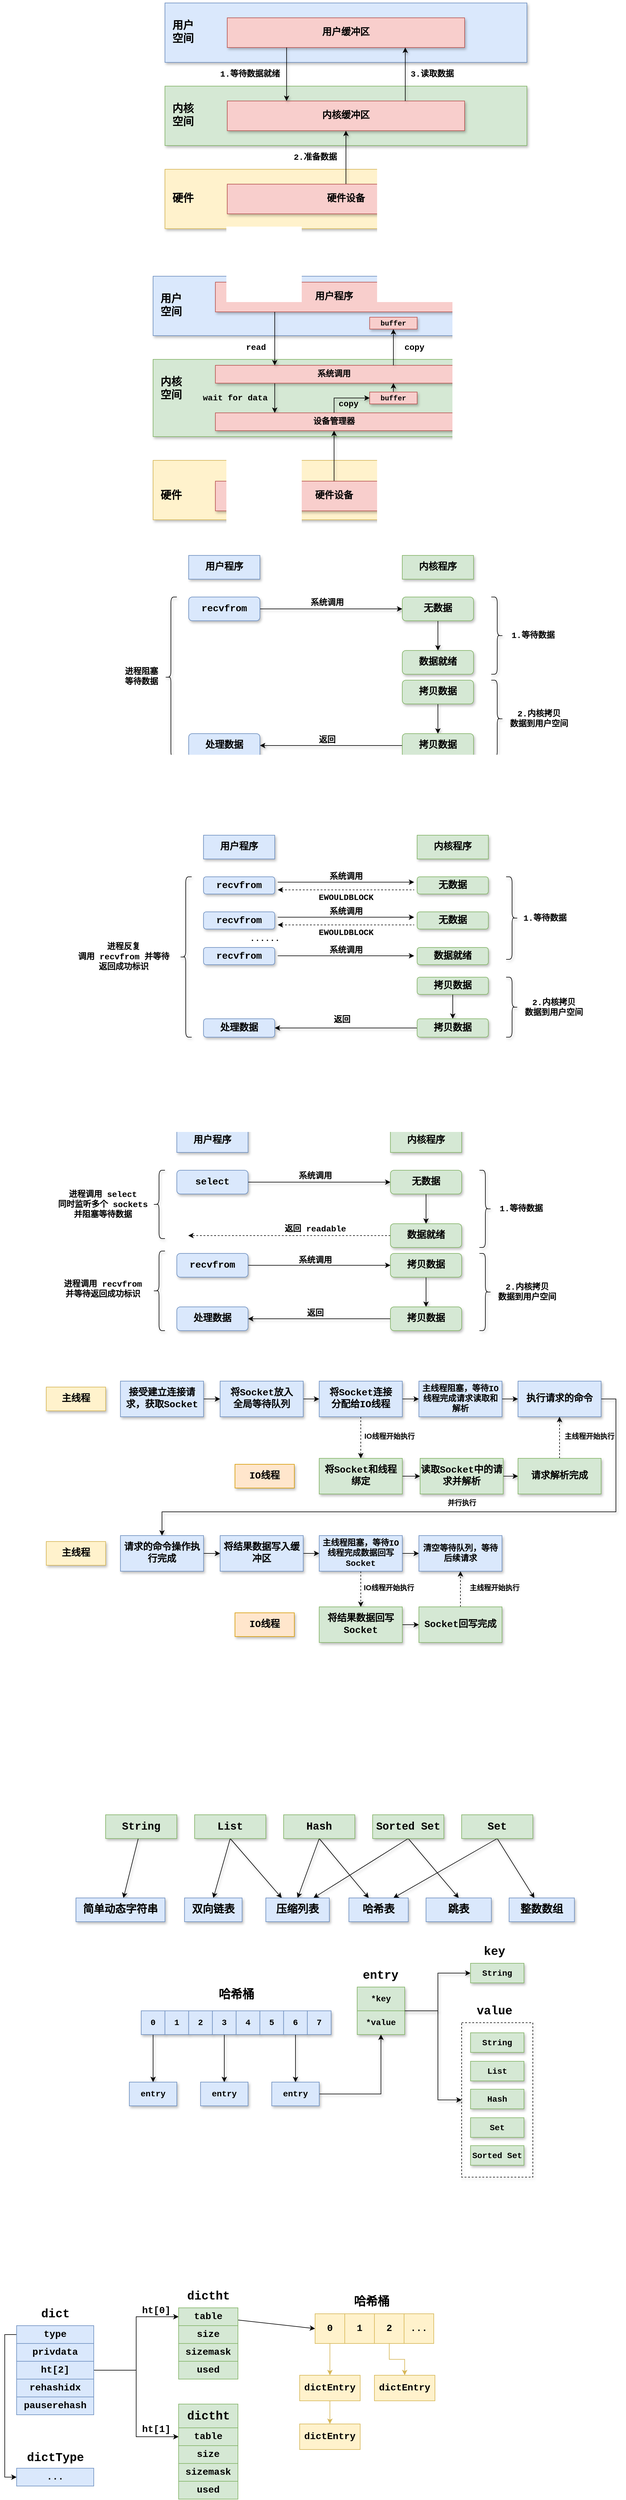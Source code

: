 <mxfile version="22.1.19" type="github">
  <diagram name="第 1 页" id="cC_8CLEbr-v7J0dyYEAU">
    <mxGraphModel dx="1377" dy="573" grid="0" gridSize="10" guides="1" tooltips="1" connect="1" arrows="1" fold="1" page="0" pageScale="1" pageWidth="827" pageHeight="1169" math="0" shadow="0">
      <root>
        <mxCell id="0" />
        <mxCell id="1" parent="0" />
        <mxCell id="FFRNcHuyyLGbUG3Nj3Gt-38" value="&lt;b&gt;&lt;font style=&quot;font-size: 14px;&quot; face=&quot;Courier New&quot;&gt;*key&lt;/font&gt;&lt;/b&gt;" style="rounded=0;whiteSpace=wrap;html=1;fillColor=#d5e8d4;strokeColor=#82b366;shadow=1;" parent="1" vertex="1">
          <mxGeometry x="374" y="3390" width="80" height="40" as="geometry" />
        </mxCell>
        <mxCell id="Dbk5JtiBEJD0yRrXssco-1" value="" style="rounded=0;whiteSpace=wrap;html=1;fillColor=#dae8fc;strokeColor=#6c8ebf;shadow=1;" parent="1" vertex="1">
          <mxGeometry x="50" y="50" width="610" height="100" as="geometry" />
        </mxCell>
        <mxCell id="Dbk5JtiBEJD0yRrXssco-2" value="&lt;b&gt;&lt;font style=&quot;font-size: 18px;&quot; face=&quot;Courier New&quot;&gt;用户&lt;br&gt;空间&lt;/font&gt;&lt;/b&gt;" style="text;html=1;align=center;verticalAlign=middle;resizable=0;points=[];autosize=1;strokeColor=none;fillColor=none;shadow=1;" parent="1" vertex="1">
          <mxGeometry x="50" y="70" width="60" height="60" as="geometry" />
        </mxCell>
        <mxCell id="Dbk5JtiBEJD0yRrXssco-3" value="&lt;b&gt;&lt;font style=&quot;font-size: 16px;&quot; face=&quot;Courier New&quot;&gt;用户缓冲区&lt;/font&gt;&lt;/b&gt;" style="rounded=0;whiteSpace=wrap;html=1;fillColor=#f8cecc;strokeColor=#b85450;shadow=1;" parent="1" vertex="1">
          <mxGeometry x="155" y="75" width="400" height="50" as="geometry" />
        </mxCell>
        <mxCell id="Dbk5JtiBEJD0yRrXssco-4" value="" style="rounded=0;whiteSpace=wrap;html=1;fillColor=#d5e8d4;strokeColor=#82b366;shadow=1;" parent="1" vertex="1">
          <mxGeometry x="50" y="190" width="610" height="100" as="geometry" />
        </mxCell>
        <mxCell id="Dbk5JtiBEJD0yRrXssco-5" value="&lt;b&gt;&lt;font style=&quot;font-size: 18px;&quot; face=&quot;Courier New&quot;&gt;内核&lt;br&gt;空间&lt;/font&gt;&lt;/b&gt;" style="text;html=1;align=center;verticalAlign=middle;resizable=0;points=[];autosize=1;strokeColor=none;fillColor=none;shadow=1;" parent="1" vertex="1">
          <mxGeometry x="50" y="210" width="60" height="60" as="geometry" />
        </mxCell>
        <mxCell id="Dbk5JtiBEJD0yRrXssco-6" value="&lt;b&gt;&lt;font style=&quot;font-size: 16px;&quot; face=&quot;Courier New&quot;&gt;内核缓冲区&lt;/font&gt;&lt;/b&gt;" style="rounded=0;whiteSpace=wrap;html=1;fillColor=#f8cecc;strokeColor=#b85450;shadow=1;" parent="1" vertex="1">
          <mxGeometry x="155" y="215" width="400" height="50" as="geometry" />
        </mxCell>
        <mxCell id="Dbk5JtiBEJD0yRrXssco-8" value="" style="rounded=0;whiteSpace=wrap;html=1;fillColor=#fff2cc;strokeColor=#d6b656;shadow=1;" parent="1" vertex="1">
          <mxGeometry x="50" y="330" width="610" height="100" as="geometry" />
        </mxCell>
        <mxCell id="Dbk5JtiBEJD0yRrXssco-9" value="&lt;font face=&quot;Courier New&quot;&gt;&lt;span style=&quot;font-size: 18px;&quot;&gt;&lt;b&gt;硬件&lt;/b&gt;&lt;/span&gt;&lt;/font&gt;" style="text;html=1;align=center;verticalAlign=middle;resizable=0;points=[];autosize=1;strokeColor=none;fillColor=none;shadow=1;" parent="1" vertex="1">
          <mxGeometry x="50" y="360" width="60" height="40" as="geometry" />
        </mxCell>
        <mxCell id="Dbk5JtiBEJD0yRrXssco-15" style="edgeStyle=orthogonalEdgeStyle;rounded=0;orthogonalLoop=1;jettySize=auto;html=1;entryX=0.5;entryY=1;entryDx=0;entryDy=0;shadow=1;" parent="1" source="Dbk5JtiBEJD0yRrXssco-10" target="Dbk5JtiBEJD0yRrXssco-6" edge="1">
          <mxGeometry relative="1" as="geometry" />
        </mxCell>
        <mxCell id="Dbk5JtiBEJD0yRrXssco-10" value="&lt;font face=&quot;Courier New&quot;&gt;&lt;span style=&quot;font-size: 16px;&quot;&gt;&lt;b&gt;硬件设备&lt;/b&gt;&lt;/span&gt;&lt;/font&gt;" style="rounded=0;whiteSpace=wrap;html=1;fillColor=#f8cecc;strokeColor=#b85450;shadow=1;" parent="1" vertex="1">
          <mxGeometry x="155" y="355" width="400" height="50" as="geometry" />
        </mxCell>
        <mxCell id="Dbk5JtiBEJD0yRrXssco-13" value="" style="endArrow=classic;html=1;rounded=0;exitX=0.25;exitY=1;exitDx=0;exitDy=0;entryX=0.25;entryY=0;entryDx=0;entryDy=0;shadow=1;" parent="1" source="Dbk5JtiBEJD0yRrXssco-3" target="Dbk5JtiBEJD0yRrXssco-6" edge="1">
          <mxGeometry width="50" height="50" relative="1" as="geometry">
            <mxPoint x="390" y="320" as="sourcePoint" />
            <mxPoint x="440" y="270" as="targetPoint" />
          </mxGeometry>
        </mxCell>
        <mxCell id="Dbk5JtiBEJD0yRrXssco-14" value="&lt;font size=&quot;1&quot; face=&quot;Courier New&quot;&gt;&lt;b style=&quot;font-size: 14px;&quot;&gt;1.等待数据就绪&lt;/b&gt;&lt;/font&gt;" style="text;html=1;align=center;verticalAlign=middle;resizable=0;points=[];autosize=1;strokeColor=none;fillColor=none;shadow=1;" parent="1" vertex="1">
          <mxGeometry x="133" y="155" width="120" height="30" as="geometry" />
        </mxCell>
        <mxCell id="Dbk5JtiBEJD0yRrXssco-16" value="&lt;font size=&quot;1&quot; face=&quot;Courier New&quot;&gt;&lt;b style=&quot;font-size: 14px;&quot;&gt;2.准备数据&lt;/b&gt;&lt;/font&gt;" style="text;html=1;align=center;verticalAlign=middle;resizable=0;points=[];autosize=1;strokeColor=none;fillColor=none;shadow=1;" parent="1" vertex="1">
          <mxGeometry x="253" y="295" width="100" height="30" as="geometry" />
        </mxCell>
        <mxCell id="Dbk5JtiBEJD0yRrXssco-17" value="" style="endArrow=classic;html=1;rounded=0;exitX=0.75;exitY=0;exitDx=0;exitDy=0;entryX=0.75;entryY=1;entryDx=0;entryDy=0;shadow=1;" parent="1" source="Dbk5JtiBEJD0yRrXssco-6" target="Dbk5JtiBEJD0yRrXssco-3" edge="1">
          <mxGeometry width="50" height="50" relative="1" as="geometry">
            <mxPoint x="390" y="320" as="sourcePoint" />
            <mxPoint x="440" y="270" as="targetPoint" />
          </mxGeometry>
        </mxCell>
        <mxCell id="Dbk5JtiBEJD0yRrXssco-18" value="&lt;font size=&quot;1&quot; face=&quot;Courier New&quot;&gt;&lt;b style=&quot;font-size: 14px;&quot;&gt;3.读取数据&lt;/b&gt;&lt;/font&gt;" style="text;html=1;align=center;verticalAlign=middle;resizable=0;points=[];autosize=1;strokeColor=none;fillColor=none;shadow=1;" parent="1" vertex="1">
          <mxGeometry x="450" y="155" width="100" height="30" as="geometry" />
        </mxCell>
        <mxCell id="Dbk5JtiBEJD0yRrXssco-19" value="" style="rounded=0;whiteSpace=wrap;html=1;fillColor=#dae8fc;strokeColor=#6c8ebf;shadow=1;" parent="1" vertex="1">
          <mxGeometry x="30" y="510" width="610" height="100" as="geometry" />
        </mxCell>
        <mxCell id="Dbk5JtiBEJD0yRrXssco-20" value="&lt;b&gt;&lt;font style=&quot;font-size: 18px;&quot; face=&quot;Courier New&quot;&gt;用户&lt;br&gt;空间&lt;/font&gt;&lt;/b&gt;" style="text;html=1;align=center;verticalAlign=middle;resizable=0;points=[];autosize=1;strokeColor=none;fillColor=none;shadow=1;" parent="1" vertex="1">
          <mxGeometry x="30" y="530" width="60" height="60" as="geometry" />
        </mxCell>
        <mxCell id="Dbk5JtiBEJD0yRrXssco-21" value="&lt;font face=&quot;Courier New&quot;&gt;&lt;span style=&quot;font-size: 16px;&quot;&gt;&lt;b&gt;用户程序&lt;/b&gt;&lt;/span&gt;&lt;/font&gt;" style="rounded=0;whiteSpace=wrap;html=1;fillColor=#f8cecc;strokeColor=#b85450;shadow=1;" parent="1" vertex="1">
          <mxGeometry x="135" y="520" width="400" height="50" as="geometry" />
        </mxCell>
        <mxCell id="Dbk5JtiBEJD0yRrXssco-22" value="" style="rounded=0;whiteSpace=wrap;html=1;fillColor=#d5e8d4;strokeColor=#82b366;shadow=1;" parent="1" vertex="1">
          <mxGeometry x="30" y="650" width="610" height="130" as="geometry" />
        </mxCell>
        <mxCell id="Dbk5JtiBEJD0yRrXssco-23" value="&lt;b&gt;&lt;font style=&quot;font-size: 18px;&quot; face=&quot;Courier New&quot;&gt;内核&lt;br&gt;空间&lt;/font&gt;&lt;/b&gt;" style="text;html=1;align=center;verticalAlign=middle;resizable=0;points=[];autosize=1;strokeColor=none;fillColor=none;shadow=1;" parent="1" vertex="1">
          <mxGeometry x="30" y="670" width="60" height="60" as="geometry" />
        </mxCell>
        <mxCell id="Dbk5JtiBEJD0yRrXssco-42" style="edgeStyle=orthogonalEdgeStyle;rounded=0;orthogonalLoop=1;jettySize=auto;html=1;exitX=0.25;exitY=1;exitDx=0;exitDy=0;entryX=0.25;entryY=0;entryDx=0;entryDy=0;shadow=1;" parent="1" source="Dbk5JtiBEJD0yRrXssco-24" target="Dbk5JtiBEJD0yRrXssco-35" edge="1">
          <mxGeometry relative="1" as="geometry" />
        </mxCell>
        <mxCell id="Dbk5JtiBEJD0yRrXssco-24" value="&lt;p style=&quot;line-height: 100%;&quot;&gt;&lt;font size=&quot;1&quot; face=&quot;Courier New&quot;&gt;&lt;b style=&quot;font-size: 14px;&quot;&gt;系统调用&lt;/b&gt;&lt;/font&gt;&lt;/p&gt;" style="rounded=0;whiteSpace=wrap;html=1;fillColor=#f8cecc;strokeColor=#b85450;shadow=1;align=center;" parent="1" vertex="1">
          <mxGeometry x="135" y="660" width="400" height="30" as="geometry" />
        </mxCell>
        <mxCell id="Dbk5JtiBEJD0yRrXssco-25" value="" style="rounded=0;whiteSpace=wrap;html=1;fillColor=#fff2cc;strokeColor=#d6b656;shadow=1;" parent="1" vertex="1">
          <mxGeometry x="30" y="820" width="610" height="100" as="geometry" />
        </mxCell>
        <mxCell id="Dbk5JtiBEJD0yRrXssco-26" value="&lt;font face=&quot;Courier New&quot;&gt;&lt;span style=&quot;font-size: 18px;&quot;&gt;&lt;b&gt;硬件&lt;/b&gt;&lt;/span&gt;&lt;/font&gt;" style="text;html=1;align=center;verticalAlign=middle;resizable=0;points=[];autosize=1;strokeColor=none;fillColor=none;shadow=1;" parent="1" vertex="1">
          <mxGeometry x="30" y="860" width="60" height="40" as="geometry" />
        </mxCell>
        <mxCell id="Dbk5JtiBEJD0yRrXssco-44" style="edgeStyle=orthogonalEdgeStyle;rounded=0;orthogonalLoop=1;jettySize=auto;html=1;entryX=0.5;entryY=1;entryDx=0;entryDy=0;shadow=1;" parent="1" source="Dbk5JtiBEJD0yRrXssco-28" target="Dbk5JtiBEJD0yRrXssco-35" edge="1">
          <mxGeometry relative="1" as="geometry" />
        </mxCell>
        <mxCell id="Dbk5JtiBEJD0yRrXssco-28" value="&lt;font face=&quot;Courier New&quot;&gt;&lt;span style=&quot;font-size: 16px;&quot;&gt;&lt;b&gt;硬件设备&lt;/b&gt;&lt;/span&gt;&lt;/font&gt;" style="rounded=0;whiteSpace=wrap;html=1;fillColor=#f8cecc;strokeColor=#b85450;shadow=1;" parent="1" vertex="1">
          <mxGeometry x="135" y="855" width="400" height="50" as="geometry" />
        </mxCell>
        <mxCell id="Dbk5JtiBEJD0yRrXssco-29" value="" style="endArrow=classic;html=1;rounded=0;exitX=0.25;exitY=1;exitDx=0;exitDy=0;entryX=0.25;entryY=0;entryDx=0;entryDy=0;shadow=1;" parent="1" source="Dbk5JtiBEJD0yRrXssco-21" target="Dbk5JtiBEJD0yRrXssco-24" edge="1">
          <mxGeometry width="50" height="50" relative="1" as="geometry">
            <mxPoint x="370" y="780" as="sourcePoint" />
            <mxPoint x="420" y="730" as="targetPoint" />
          </mxGeometry>
        </mxCell>
        <mxCell id="Dbk5JtiBEJD0yRrXssco-30" value="&lt;font face=&quot;Courier New&quot;&gt;&lt;span style=&quot;font-size: 14px;&quot;&gt;&lt;b&gt;read&lt;/b&gt;&lt;/span&gt;&lt;/font&gt;" style="text;html=1;align=center;verticalAlign=middle;resizable=0;points=[];autosize=1;strokeColor=none;fillColor=none;shadow=1;" parent="1" vertex="1">
          <mxGeometry x="173" y="615" width="60" height="30" as="geometry" />
        </mxCell>
        <mxCell id="Dbk5JtiBEJD0yRrXssco-32" value="" style="endArrow=classic;html=1;rounded=0;exitX=0.75;exitY=0;exitDx=0;exitDy=0;shadow=1;entryX=0.5;entryY=1;entryDx=0;entryDy=0;" parent="1" source="Dbk5JtiBEJD0yRrXssco-24" target="Dbk5JtiBEJD0yRrXssco-34" edge="1">
          <mxGeometry width="50" height="50" relative="1" as="geometry">
            <mxPoint x="370" y="780" as="sourcePoint" />
            <mxPoint x="435" y="600" as="targetPoint" />
          </mxGeometry>
        </mxCell>
        <mxCell id="Dbk5JtiBEJD0yRrXssco-33" value="&lt;font size=&quot;1&quot; face=&quot;Courier New&quot;&gt;&lt;b style=&quot;font-size: 14px;&quot;&gt;copy&lt;/b&gt;&lt;/font&gt;" style="text;html=1;align=center;verticalAlign=middle;resizable=0;points=[];autosize=1;strokeColor=none;fillColor=none;shadow=1;" parent="1" vertex="1">
          <mxGeometry x="440" y="615" width="60" height="30" as="geometry" />
        </mxCell>
        <mxCell id="Dbk5JtiBEJD0yRrXssco-34" value="&lt;b&gt;&lt;font face=&quot;Courier New&quot;&gt;buffer&lt;/font&gt;&lt;/b&gt;" style="rounded=0;whiteSpace=wrap;html=1;fillColor=#f8cecc;strokeColor=#b85450;shadow=1;" parent="1" vertex="1">
          <mxGeometry x="395" y="579" width="80" height="20" as="geometry" />
        </mxCell>
        <mxCell id="Dbk5JtiBEJD0yRrXssco-37" style="edgeStyle=orthogonalEdgeStyle;rounded=0;orthogonalLoop=1;jettySize=auto;html=1;entryX=0;entryY=0.5;entryDx=0;entryDy=0;shadow=1;" parent="1" source="Dbk5JtiBEJD0yRrXssco-35" target="Dbk5JtiBEJD0yRrXssco-36" edge="1">
          <mxGeometry relative="1" as="geometry" />
        </mxCell>
        <mxCell id="Dbk5JtiBEJD0yRrXssco-35" value="&lt;p style=&quot;line-height: 100%;&quot;&gt;&lt;font face=&quot;Courier New&quot;&gt;&lt;span style=&quot;font-size: 14px;&quot;&gt;&lt;b&gt;设备管理器&lt;/b&gt;&lt;/span&gt;&lt;/font&gt;&lt;/p&gt;" style="rounded=0;whiteSpace=wrap;html=1;fillColor=#f8cecc;strokeColor=#b85450;shadow=1;align=center;" parent="1" vertex="1">
          <mxGeometry x="135" y="740" width="400" height="30" as="geometry" />
        </mxCell>
        <mxCell id="Dbk5JtiBEJD0yRrXssco-41" style="edgeStyle=orthogonalEdgeStyle;rounded=0;orthogonalLoop=1;jettySize=auto;html=1;entryX=0.75;entryY=1;entryDx=0;entryDy=0;shadow=1;" parent="1" source="Dbk5JtiBEJD0yRrXssco-36" target="Dbk5JtiBEJD0yRrXssco-24" edge="1">
          <mxGeometry relative="1" as="geometry">
            <Array as="points">
              <mxPoint x="440" y="710" />
              <mxPoint x="440" y="710" />
            </Array>
          </mxGeometry>
        </mxCell>
        <mxCell id="Dbk5JtiBEJD0yRrXssco-36" value="&lt;b&gt;&lt;font face=&quot;Courier New&quot;&gt;buffer&lt;/font&gt;&lt;/b&gt;" style="rounded=0;whiteSpace=wrap;html=1;fillColor=#f8cecc;strokeColor=#b85450;shadow=1;" parent="1" vertex="1">
          <mxGeometry x="395" y="705" width="80" height="20" as="geometry" />
        </mxCell>
        <mxCell id="Dbk5JtiBEJD0yRrXssco-38" value="&lt;font size=&quot;1&quot; face=&quot;Courier New&quot;&gt;&lt;b style=&quot;font-size: 14px;&quot;&gt;copy&lt;/b&gt;&lt;/font&gt;" style="text;html=1;align=center;verticalAlign=middle;resizable=0;points=[];autosize=1;strokeColor=none;fillColor=none;shadow=1;" parent="1" vertex="1">
          <mxGeometry x="329" y="710" width="60" height="30" as="geometry" />
        </mxCell>
        <mxCell id="Dbk5JtiBEJD0yRrXssco-43" value="&lt;font face=&quot;Courier New&quot;&gt;&lt;span style=&quot;font-size: 14px;&quot;&gt;&lt;b&gt;wait for data&lt;/b&gt;&lt;/span&gt;&lt;/font&gt;" style="text;html=1;align=center;verticalAlign=middle;resizable=0;points=[];autosize=1;strokeColor=none;fillColor=none;shadow=1;" parent="1" vertex="1">
          <mxGeometry x="103" y="700" width="130" height="30" as="geometry" />
        </mxCell>
        <mxCell id="Dbk5JtiBEJD0yRrXssco-46" value="&lt;b&gt;&lt;font style=&quot;font-size: 16px;&quot; face=&quot;Courier New&quot;&gt;用户程序&lt;/font&gt;&lt;/b&gt;" style="rounded=0;whiteSpace=wrap;html=1;fillColor=#dae8fc;strokeColor=#6c8ebf;shadow=1;" parent="1" vertex="1">
          <mxGeometry x="90" y="980" width="120" height="40" as="geometry" />
        </mxCell>
        <mxCell id="Dbk5JtiBEJD0yRrXssco-47" value="&lt;b&gt;&lt;font style=&quot;font-size: 16px;&quot; face=&quot;Courier New&quot;&gt;内核程序&lt;/font&gt;&lt;/b&gt;" style="rounded=0;whiteSpace=wrap;html=1;fillColor=#d5e8d4;strokeColor=#82b366;shadow=1;" parent="1" vertex="1">
          <mxGeometry x="450" y="980" width="120" height="40" as="geometry" />
        </mxCell>
        <mxCell id="Dbk5JtiBEJD0yRrXssco-50" style="edgeStyle=orthogonalEdgeStyle;rounded=0;orthogonalLoop=1;jettySize=auto;html=1;shadow=1;" parent="1" source="Dbk5JtiBEJD0yRrXssco-48" target="Dbk5JtiBEJD0yRrXssco-49" edge="1">
          <mxGeometry relative="1" as="geometry" />
        </mxCell>
        <mxCell id="Dbk5JtiBEJD0yRrXssco-48" value="&lt;b&gt;&lt;font style=&quot;font-size: 16px;&quot; face=&quot;Courier New&quot;&gt;recvfrom&lt;/font&gt;&lt;/b&gt;" style="rounded=1;whiteSpace=wrap;html=1;fillColor=#dae8fc;strokeColor=#6c8ebf;shadow=1;" parent="1" vertex="1">
          <mxGeometry x="90" y="1050" width="120" height="40" as="geometry" />
        </mxCell>
        <mxCell id="Dbk5JtiBEJD0yRrXssco-53" style="edgeStyle=orthogonalEdgeStyle;rounded=0;orthogonalLoop=1;jettySize=auto;html=1;entryX=0.5;entryY=0;entryDx=0;entryDy=0;shadow=1;" parent="1" source="Dbk5JtiBEJD0yRrXssco-49" target="Dbk5JtiBEJD0yRrXssco-52" edge="1">
          <mxGeometry relative="1" as="geometry" />
        </mxCell>
        <mxCell id="Dbk5JtiBEJD0yRrXssco-49" value="&lt;b&gt;&lt;font style=&quot;font-size: 16px;&quot; face=&quot;Courier New&quot;&gt;无数据&lt;/font&gt;&lt;/b&gt;" style="rounded=1;whiteSpace=wrap;html=1;fillColor=#d5e8d4;strokeColor=#82b366;shadow=1;" parent="1" vertex="1">
          <mxGeometry x="450" y="1050" width="120" height="40" as="geometry" />
        </mxCell>
        <mxCell id="Dbk5JtiBEJD0yRrXssco-51" value="&lt;font size=&quot;1&quot; face=&quot;Courier New&quot;&gt;&lt;b style=&quot;font-size: 14px;&quot;&gt;系统调用&lt;br&gt;&lt;/b&gt;&lt;/font&gt;" style="text;html=1;align=center;verticalAlign=middle;resizable=0;points=[];autosize=1;strokeColor=none;fillColor=none;shadow=1;" parent="1" vertex="1">
          <mxGeometry x="283" y="1045" width="80" height="30" as="geometry" />
        </mxCell>
        <mxCell id="Dbk5JtiBEJD0yRrXssco-52" value="&lt;b&gt;&lt;font style=&quot;font-size: 16px;&quot; face=&quot;Courier New&quot;&gt;数据就绪&lt;/font&gt;&lt;/b&gt;" style="rounded=1;whiteSpace=wrap;html=1;fillColor=#d5e8d4;strokeColor=#82b366;shadow=1;" parent="1" vertex="1">
          <mxGeometry x="450" y="1140" width="120" height="40" as="geometry" />
        </mxCell>
        <mxCell id="Dbk5JtiBEJD0yRrXssco-54" value="" style="shape=curlyBracket;whiteSpace=wrap;html=1;rounded=1;flipH=1;labelPosition=right;verticalLabelPosition=middle;align=left;verticalAlign=middle;shadow=1;" parent="1" vertex="1">
          <mxGeometry x="600" y="1050" width="20" height="130" as="geometry" />
        </mxCell>
        <mxCell id="Dbk5JtiBEJD0yRrXssco-55" value="&lt;font size=&quot;1&quot; face=&quot;Courier New&quot;&gt;&lt;b style=&quot;font-size: 14px;&quot;&gt;1.等待数据&lt;br&gt;&lt;/b&gt;&lt;/font&gt;" style="text;html=1;align=center;verticalAlign=middle;resizable=0;points=[];autosize=1;strokeColor=none;fillColor=none;shadow=1;" parent="1" vertex="1">
          <mxGeometry x="620" y="1100" width="100" height="30" as="geometry" />
        </mxCell>
        <mxCell id="Dbk5JtiBEJD0yRrXssco-58" style="edgeStyle=orthogonalEdgeStyle;rounded=0;orthogonalLoop=1;jettySize=auto;html=1;shadow=1;" parent="1" source="Dbk5JtiBEJD0yRrXssco-56" target="Dbk5JtiBEJD0yRrXssco-57" edge="1">
          <mxGeometry relative="1" as="geometry" />
        </mxCell>
        <mxCell id="Dbk5JtiBEJD0yRrXssco-56" value="&lt;b&gt;&lt;font style=&quot;font-size: 16px;&quot; face=&quot;Courier New&quot;&gt;拷贝数据&lt;/font&gt;&lt;/b&gt;" style="rounded=1;whiteSpace=wrap;html=1;fillColor=#d5e8d4;strokeColor=#82b366;shadow=1;" parent="1" vertex="1">
          <mxGeometry x="450" y="1190" width="120" height="40" as="geometry" />
        </mxCell>
        <mxCell id="Dbk5JtiBEJD0yRrXssco-62" style="edgeStyle=orthogonalEdgeStyle;rounded=0;orthogonalLoop=1;jettySize=auto;html=1;shadow=1;" parent="1" source="Dbk5JtiBEJD0yRrXssco-57" target="Dbk5JtiBEJD0yRrXssco-61" edge="1">
          <mxGeometry relative="1" as="geometry" />
        </mxCell>
        <mxCell id="Dbk5JtiBEJD0yRrXssco-57" value="&lt;b&gt;&lt;font style=&quot;font-size: 16px;&quot; face=&quot;Courier New&quot;&gt;拷贝数据&lt;/font&gt;&lt;/b&gt;" style="rounded=1;whiteSpace=wrap;html=1;fillColor=#d5e8d4;strokeColor=#82b366;shadow=1;" parent="1" vertex="1">
          <mxGeometry x="450" y="1280" width="120" height="40" as="geometry" />
        </mxCell>
        <mxCell id="Dbk5JtiBEJD0yRrXssco-59" value="" style="shape=curlyBracket;whiteSpace=wrap;html=1;rounded=1;flipH=1;labelPosition=right;verticalLabelPosition=middle;align=left;verticalAlign=middle;shadow=1;" parent="1" vertex="1">
          <mxGeometry x="600" y="1190" width="20" height="130" as="geometry" />
        </mxCell>
        <mxCell id="Dbk5JtiBEJD0yRrXssco-60" value="&lt;font size=&quot;1&quot; face=&quot;Courier New&quot;&gt;&lt;b style=&quot;font-size: 14px;&quot;&gt;2.内核拷贝&lt;br&gt;数据到用户空间&lt;br&gt;&lt;/b&gt;&lt;/font&gt;" style="text;html=1;align=center;verticalAlign=middle;resizable=0;points=[];autosize=1;strokeColor=none;fillColor=none;shadow=1;" parent="1" vertex="1">
          <mxGeometry x="620" y="1230" width="120" height="50" as="geometry" />
        </mxCell>
        <mxCell id="Dbk5JtiBEJD0yRrXssco-61" value="&lt;b&gt;&lt;font style=&quot;font-size: 16px;&quot; face=&quot;Courier New&quot;&gt;处理数据&lt;/font&gt;&lt;/b&gt;" style="rounded=1;whiteSpace=wrap;html=1;fillColor=#dae8fc;strokeColor=#6c8ebf;shadow=1;" parent="1" vertex="1">
          <mxGeometry x="90" y="1280" width="120" height="40" as="geometry" />
        </mxCell>
        <mxCell id="Dbk5JtiBEJD0yRrXssco-63" value="&lt;font size=&quot;1&quot; face=&quot;Courier New&quot;&gt;&lt;b style=&quot;font-size: 14px;&quot;&gt;返回&lt;br&gt;&lt;/b&gt;&lt;/font&gt;" style="text;html=1;align=center;verticalAlign=middle;resizable=0;points=[];autosize=1;strokeColor=none;fillColor=none;shadow=1;" parent="1" vertex="1">
          <mxGeometry x="298" y="1276" width="50" height="30" as="geometry" />
        </mxCell>
        <mxCell id="Dbk5JtiBEJD0yRrXssco-64" value="" style="shape=curlyBracket;whiteSpace=wrap;html=1;rounded=1;labelPosition=left;verticalLabelPosition=middle;align=right;verticalAlign=middle;shadow=1;" parent="1" vertex="1">
          <mxGeometry x="50" y="1050" width="20" height="270" as="geometry" />
        </mxCell>
        <mxCell id="Dbk5JtiBEJD0yRrXssco-65" value="&lt;font size=&quot;1&quot; face=&quot;Courier New&quot;&gt;&lt;b style=&quot;font-size: 14px;&quot;&gt;进程阻塞&lt;br&gt;等待数据&lt;br&gt;&lt;/b&gt;&lt;/font&gt;" style="text;html=1;align=center;verticalAlign=middle;resizable=0;points=[];autosize=1;strokeColor=none;fillColor=none;shadow=1;" parent="1" vertex="1">
          <mxGeometry x="-30" y="1159" width="80" height="50" as="geometry" />
        </mxCell>
        <mxCell id="Dbk5JtiBEJD0yRrXssco-67" value="&lt;b&gt;&lt;font style=&quot;font-size: 16px;&quot; face=&quot;Courier New&quot;&gt;用户程序&lt;/font&gt;&lt;/b&gt;" style="rounded=0;whiteSpace=wrap;html=1;fillColor=#dae8fc;strokeColor=#6c8ebf;shadow=1;" parent="1" vertex="1">
          <mxGeometry x="115" y="1451" width="120" height="40" as="geometry" />
        </mxCell>
        <mxCell id="Dbk5JtiBEJD0yRrXssco-68" value="&lt;b&gt;&lt;font style=&quot;font-size: 16px;&quot; face=&quot;Courier New&quot;&gt;内核程序&lt;/font&gt;&lt;/b&gt;" style="rounded=0;whiteSpace=wrap;html=1;fillColor=#d5e8d4;strokeColor=#82b366;shadow=1;" parent="1" vertex="1">
          <mxGeometry x="475" y="1451" width="120" height="40" as="geometry" />
        </mxCell>
        <mxCell id="Dbk5JtiBEJD0yRrXssco-70" value="&lt;b&gt;&lt;font style=&quot;font-size: 16px;&quot; face=&quot;Courier New&quot;&gt;recvfrom&lt;/font&gt;&lt;/b&gt;" style="rounded=1;whiteSpace=wrap;html=1;fillColor=#dae8fc;strokeColor=#6c8ebf;shadow=1;" parent="1" vertex="1">
          <mxGeometry x="115" y="1521" width="120" height="29" as="geometry" />
        </mxCell>
        <mxCell id="Dbk5JtiBEJD0yRrXssco-72" value="&lt;b&gt;&lt;font style=&quot;font-size: 16px;&quot; face=&quot;Courier New&quot;&gt;无数据&lt;/font&gt;&lt;/b&gt;" style="rounded=1;whiteSpace=wrap;html=1;fillColor=#d5e8d4;strokeColor=#82b366;shadow=1;" parent="1" vertex="1">
          <mxGeometry x="475" y="1521" width="120" height="29" as="geometry" />
        </mxCell>
        <mxCell id="Dbk5JtiBEJD0yRrXssco-73" value="&lt;font size=&quot;1&quot; face=&quot;Courier New&quot;&gt;&lt;b style=&quot;font-size: 14px;&quot;&gt;系统调用&lt;br&gt;&lt;/b&gt;&lt;/font&gt;" style="text;html=1;align=center;verticalAlign=middle;resizable=0;points=[];autosize=1;strokeColor=none;fillColor=none;shadow=1;" parent="1" vertex="1">
          <mxGeometry x="315" y="1506" width="80" height="30" as="geometry" />
        </mxCell>
        <mxCell id="Dbk5JtiBEJD0yRrXssco-74" value="&lt;b&gt;&lt;font style=&quot;font-size: 16px;&quot; face=&quot;Courier New&quot;&gt;数据就绪&lt;/font&gt;&lt;/b&gt;" style="rounded=1;whiteSpace=wrap;html=1;fillColor=#d5e8d4;strokeColor=#82b366;shadow=1;" parent="1" vertex="1">
          <mxGeometry x="475" y="1640" width="120" height="29" as="geometry" />
        </mxCell>
        <mxCell id="Dbk5JtiBEJD0yRrXssco-75" value="" style="shape=curlyBracket;whiteSpace=wrap;html=1;rounded=1;flipH=1;labelPosition=right;verticalLabelPosition=middle;align=left;verticalAlign=middle;shadow=1;" parent="1" vertex="1">
          <mxGeometry x="625" y="1521" width="20" height="139" as="geometry" />
        </mxCell>
        <mxCell id="Dbk5JtiBEJD0yRrXssco-76" value="&lt;font size=&quot;1&quot; face=&quot;Courier New&quot;&gt;&lt;b style=&quot;font-size: 14px;&quot;&gt;1.等待数据&lt;br&gt;&lt;/b&gt;&lt;/font&gt;" style="text;html=1;align=center;verticalAlign=middle;resizable=0;points=[];autosize=1;strokeColor=none;fillColor=none;shadow=1;" parent="1" vertex="1">
          <mxGeometry x="640" y="1575.5" width="100" height="30" as="geometry" />
        </mxCell>
        <mxCell id="Dbk5JtiBEJD0yRrXssco-77" style="edgeStyle=orthogonalEdgeStyle;rounded=0;orthogonalLoop=1;jettySize=auto;html=1;shadow=1;" parent="1" source="Dbk5JtiBEJD0yRrXssco-78" target="Dbk5JtiBEJD0yRrXssco-80" edge="1">
          <mxGeometry relative="1" as="geometry" />
        </mxCell>
        <mxCell id="Dbk5JtiBEJD0yRrXssco-78" value="&lt;b&gt;&lt;font style=&quot;font-size: 16px;&quot; face=&quot;Courier New&quot;&gt;拷贝数据&lt;/font&gt;&lt;/b&gt;" style="rounded=1;whiteSpace=wrap;html=1;fillColor=#d5e8d4;strokeColor=#82b366;shadow=1;" parent="1" vertex="1">
          <mxGeometry x="475" y="1690" width="120" height="29" as="geometry" />
        </mxCell>
        <mxCell id="Dbk5JtiBEJD0yRrXssco-79" style="edgeStyle=orthogonalEdgeStyle;rounded=0;orthogonalLoop=1;jettySize=auto;html=1;shadow=1;" parent="1" source="Dbk5JtiBEJD0yRrXssco-80" target="Dbk5JtiBEJD0yRrXssco-83" edge="1">
          <mxGeometry relative="1" as="geometry" />
        </mxCell>
        <mxCell id="Dbk5JtiBEJD0yRrXssco-80" value="&lt;b&gt;&lt;font style=&quot;font-size: 16px;&quot; face=&quot;Courier New&quot;&gt;拷贝数据&lt;/font&gt;&lt;/b&gt;" style="rounded=1;whiteSpace=wrap;html=1;fillColor=#d5e8d4;strokeColor=#82b366;shadow=1;" parent="1" vertex="1">
          <mxGeometry x="475" y="1760" width="120" height="31" as="geometry" />
        </mxCell>
        <mxCell id="Dbk5JtiBEJD0yRrXssco-81" value="" style="shape=curlyBracket;whiteSpace=wrap;html=1;rounded=1;flipH=1;labelPosition=right;verticalLabelPosition=middle;align=left;verticalAlign=middle;shadow=1;" parent="1" vertex="1">
          <mxGeometry x="625" y="1690" width="20" height="101" as="geometry" />
        </mxCell>
        <mxCell id="Dbk5JtiBEJD0yRrXssco-82" value="&lt;font size=&quot;1&quot; face=&quot;Courier New&quot;&gt;&lt;b style=&quot;font-size: 14px;&quot;&gt;2.内核拷贝&lt;br&gt;数据到用户空间&lt;br&gt;&lt;/b&gt;&lt;/font&gt;" style="text;html=1;align=center;verticalAlign=middle;resizable=0;points=[];autosize=1;strokeColor=none;fillColor=none;shadow=1;" parent="1" vertex="1">
          <mxGeometry x="645" y="1715.5" width="120" height="50" as="geometry" />
        </mxCell>
        <mxCell id="Dbk5JtiBEJD0yRrXssco-83" value="&lt;b&gt;&lt;font style=&quot;font-size: 16px;&quot; face=&quot;Courier New&quot;&gt;处理数据&lt;/font&gt;&lt;/b&gt;" style="rounded=1;whiteSpace=wrap;html=1;fillColor=#dae8fc;strokeColor=#6c8ebf;shadow=1;" parent="1" vertex="1">
          <mxGeometry x="115" y="1760" width="120" height="31" as="geometry" />
        </mxCell>
        <mxCell id="Dbk5JtiBEJD0yRrXssco-84" value="&lt;font size=&quot;1&quot; face=&quot;Courier New&quot;&gt;&lt;b style=&quot;font-size: 14px;&quot;&gt;返回&lt;br&gt;&lt;/b&gt;&lt;/font&gt;" style="text;html=1;align=center;verticalAlign=middle;resizable=0;points=[];autosize=1;strokeColor=none;fillColor=none;shadow=1;" parent="1" vertex="1">
          <mxGeometry x="323" y="1747" width="50" height="30" as="geometry" />
        </mxCell>
        <mxCell id="Dbk5JtiBEJD0yRrXssco-85" value="" style="shape=curlyBracket;whiteSpace=wrap;html=1;rounded=1;labelPosition=left;verticalLabelPosition=middle;align=right;verticalAlign=middle;shadow=1;" parent="1" vertex="1">
          <mxGeometry x="75" y="1521" width="20" height="270" as="geometry" />
        </mxCell>
        <mxCell id="Dbk5JtiBEJD0yRrXssco-86" value="&lt;font size=&quot;1&quot; face=&quot;Courier New&quot;&gt;&lt;b style=&quot;font-size: 14px;&quot;&gt;进程反复&lt;br&gt;调用 recvfrom 并等待&lt;br&gt;返回成功标识&lt;br&gt;&lt;/b&gt;&lt;/font&gt;" style="text;html=1;align=center;verticalAlign=middle;resizable=0;points=[];autosize=1;strokeColor=none;fillColor=none;shadow=1;" parent="1" vertex="1">
          <mxGeometry x="-110" y="1626" width="180" height="60" as="geometry" />
        </mxCell>
        <mxCell id="Dbk5JtiBEJD0yRrXssco-87" value="" style="endArrow=classic;html=1;rounded=0;" parent="1" edge="1">
          <mxGeometry width="50" height="50" relative="1" as="geometry">
            <mxPoint x="240" y="1530" as="sourcePoint" />
            <mxPoint x="470" y="1530" as="targetPoint" />
          </mxGeometry>
        </mxCell>
        <mxCell id="Dbk5JtiBEJD0yRrXssco-88" value="" style="endArrow=none;html=1;rounded=0;startArrow=classic;startFill=1;endFill=0;dashed=1;" parent="1" edge="1">
          <mxGeometry width="50" height="50" relative="1" as="geometry">
            <mxPoint x="240" y="1543" as="sourcePoint" />
            <mxPoint x="470" y="1543" as="targetPoint" />
          </mxGeometry>
        </mxCell>
        <mxCell id="Dbk5JtiBEJD0yRrXssco-89" value="&lt;font size=&quot;1&quot; face=&quot;Courier New&quot;&gt;&lt;b style=&quot;font-size: 14px;&quot;&gt;EWOULDBLOCK&lt;br&gt;&lt;/b&gt;&lt;/font&gt;" style="text;html=1;align=center;verticalAlign=middle;resizable=0;points=[];autosize=1;strokeColor=none;fillColor=none;shadow=1;" parent="1" vertex="1">
          <mxGeometry x="295" y="1541" width="120" height="30" as="geometry" />
        </mxCell>
        <mxCell id="Dbk5JtiBEJD0yRrXssco-90" value="&lt;b&gt;&lt;font style=&quot;font-size: 16px;&quot; face=&quot;Courier New&quot;&gt;recvfrom&lt;/font&gt;&lt;/b&gt;" style="rounded=1;whiteSpace=wrap;html=1;fillColor=#dae8fc;strokeColor=#6c8ebf;shadow=1;" parent="1" vertex="1">
          <mxGeometry x="115" y="1580" width="120" height="29" as="geometry" />
        </mxCell>
        <mxCell id="Dbk5JtiBEJD0yRrXssco-91" value="&lt;b&gt;&lt;font style=&quot;font-size: 16px;&quot; face=&quot;Courier New&quot;&gt;无数据&lt;/font&gt;&lt;/b&gt;" style="rounded=1;whiteSpace=wrap;html=1;fillColor=#d5e8d4;strokeColor=#82b366;shadow=1;" parent="1" vertex="1">
          <mxGeometry x="475" y="1580" width="120" height="29" as="geometry" />
        </mxCell>
        <mxCell id="Dbk5JtiBEJD0yRrXssco-92" value="&lt;font size=&quot;1&quot; face=&quot;Courier New&quot;&gt;&lt;b style=&quot;font-size: 14px;&quot;&gt;系统调用&lt;br&gt;&lt;/b&gt;&lt;/font&gt;" style="text;html=1;align=center;verticalAlign=middle;resizable=0;points=[];autosize=1;strokeColor=none;fillColor=none;shadow=1;" parent="1" vertex="1">
          <mxGeometry x="315" y="1565" width="80" height="30" as="geometry" />
        </mxCell>
        <mxCell id="Dbk5JtiBEJD0yRrXssco-93" value="" style="endArrow=classic;html=1;rounded=0;" parent="1" edge="1">
          <mxGeometry width="50" height="50" relative="1" as="geometry">
            <mxPoint x="240" y="1589" as="sourcePoint" />
            <mxPoint x="470" y="1589" as="targetPoint" />
          </mxGeometry>
        </mxCell>
        <mxCell id="Dbk5JtiBEJD0yRrXssco-94" value="" style="endArrow=none;html=1;rounded=0;startArrow=classic;startFill=1;endFill=0;dashed=1;" parent="1" edge="1">
          <mxGeometry width="50" height="50" relative="1" as="geometry">
            <mxPoint x="240" y="1602" as="sourcePoint" />
            <mxPoint x="470" y="1602" as="targetPoint" />
          </mxGeometry>
        </mxCell>
        <mxCell id="Dbk5JtiBEJD0yRrXssco-95" value="&lt;font size=&quot;1&quot; face=&quot;Courier New&quot;&gt;&lt;b style=&quot;font-size: 14px;&quot;&gt;EWOULDBLOCK&lt;br&gt;&lt;/b&gt;&lt;/font&gt;" style="text;html=1;align=center;verticalAlign=middle;resizable=0;points=[];autosize=1;strokeColor=none;fillColor=none;shadow=1;" parent="1" vertex="1">
          <mxGeometry x="295" y="1600" width="120" height="30" as="geometry" />
        </mxCell>
        <mxCell id="Dbk5JtiBEJD0yRrXssco-96" value="&lt;font size=&quot;1&quot; face=&quot;Courier New&quot;&gt;&lt;b style=&quot;font-size: 14px;&quot;&gt;......&lt;br&gt;&lt;/b&gt;&lt;/font&gt;" style="text;html=1;align=center;verticalAlign=middle;resizable=0;points=[];autosize=1;strokeColor=none;fillColor=none;shadow=1;" parent="1" vertex="1">
          <mxGeometry x="183" y="1610" width="70" height="30" as="geometry" />
        </mxCell>
        <mxCell id="Dbk5JtiBEJD0yRrXssco-97" value="&lt;b&gt;&lt;font style=&quot;font-size: 16px;&quot; face=&quot;Courier New&quot;&gt;recvfrom&lt;/font&gt;&lt;/b&gt;" style="rounded=1;whiteSpace=wrap;html=1;fillColor=#dae8fc;strokeColor=#6c8ebf;shadow=1;" parent="1" vertex="1">
          <mxGeometry x="115" y="1640" width="120" height="29" as="geometry" />
        </mxCell>
        <mxCell id="Dbk5JtiBEJD0yRrXssco-98" value="&lt;font size=&quot;1&quot; face=&quot;Courier New&quot;&gt;&lt;b style=&quot;font-size: 14px;&quot;&gt;系统调用&lt;br&gt;&lt;/b&gt;&lt;/font&gt;" style="text;html=1;align=center;verticalAlign=middle;resizable=0;points=[];autosize=1;strokeColor=none;fillColor=none;shadow=1;" parent="1" vertex="1">
          <mxGeometry x="315" y="1630" width="80" height="30" as="geometry" />
        </mxCell>
        <mxCell id="Dbk5JtiBEJD0yRrXssco-99" value="" style="endArrow=classic;html=1;rounded=0;" parent="1" edge="1">
          <mxGeometry width="50" height="50" relative="1" as="geometry">
            <mxPoint x="240" y="1654" as="sourcePoint" />
            <mxPoint x="470" y="1654" as="targetPoint" />
          </mxGeometry>
        </mxCell>
        <mxCell id="jbNMLzzg3nLdM1sr6ygW-1" value="&lt;b&gt;&lt;font style=&quot;font-size: 16px;&quot; face=&quot;Courier New&quot;&gt;用户程序&lt;/font&gt;&lt;/b&gt;" style="rounded=0;whiteSpace=wrap;html=1;fillColor=#dae8fc;strokeColor=#6c8ebf;shadow=1;" parent="1" vertex="1">
          <mxGeometry x="70" y="1945" width="120" height="40" as="geometry" />
        </mxCell>
        <mxCell id="jbNMLzzg3nLdM1sr6ygW-2" value="&lt;b&gt;&lt;font style=&quot;font-size: 16px;&quot; face=&quot;Courier New&quot;&gt;内核程序&lt;/font&gt;&lt;/b&gt;" style="rounded=0;whiteSpace=wrap;html=1;fillColor=#d5e8d4;strokeColor=#82b366;shadow=1;" parent="1" vertex="1">
          <mxGeometry x="430" y="1945" width="120" height="40" as="geometry" />
        </mxCell>
        <mxCell id="jbNMLzzg3nLdM1sr6ygW-3" style="edgeStyle=orthogonalEdgeStyle;rounded=0;orthogonalLoop=1;jettySize=auto;html=1;shadow=1;" parent="1" source="jbNMLzzg3nLdM1sr6ygW-4" target="jbNMLzzg3nLdM1sr6ygW-6" edge="1">
          <mxGeometry relative="1" as="geometry" />
        </mxCell>
        <mxCell id="jbNMLzzg3nLdM1sr6ygW-4" value="&lt;b&gt;&lt;font style=&quot;font-size: 16px;&quot; face=&quot;Courier New&quot;&gt;select&lt;/font&gt;&lt;/b&gt;" style="rounded=1;whiteSpace=wrap;html=1;fillColor=#dae8fc;strokeColor=#6c8ebf;shadow=1;" parent="1" vertex="1">
          <mxGeometry x="70" y="2015" width="120" height="40" as="geometry" />
        </mxCell>
        <mxCell id="jbNMLzzg3nLdM1sr6ygW-5" style="edgeStyle=orthogonalEdgeStyle;rounded=0;orthogonalLoop=1;jettySize=auto;html=1;entryX=0.5;entryY=0;entryDx=0;entryDy=0;shadow=1;" parent="1" source="jbNMLzzg3nLdM1sr6ygW-6" target="jbNMLzzg3nLdM1sr6ygW-8" edge="1">
          <mxGeometry relative="1" as="geometry" />
        </mxCell>
        <mxCell id="jbNMLzzg3nLdM1sr6ygW-6" value="&lt;b&gt;&lt;font style=&quot;font-size: 16px;&quot; face=&quot;Courier New&quot;&gt;无数据&lt;/font&gt;&lt;/b&gt;" style="rounded=1;whiteSpace=wrap;html=1;fillColor=#d5e8d4;strokeColor=#82b366;shadow=1;" parent="1" vertex="1">
          <mxGeometry x="430" y="2015" width="120" height="40" as="geometry" />
        </mxCell>
        <mxCell id="jbNMLzzg3nLdM1sr6ygW-7" value="&lt;font size=&quot;1&quot; face=&quot;Courier New&quot;&gt;&lt;b style=&quot;font-size: 14px;&quot;&gt;系统调用&lt;br&gt;&lt;/b&gt;&lt;/font&gt;" style="text;html=1;align=center;verticalAlign=middle;resizable=0;points=[];autosize=1;strokeColor=none;fillColor=none;shadow=1;" parent="1" vertex="1">
          <mxGeometry x="263" y="2010" width="80" height="30" as="geometry" />
        </mxCell>
        <mxCell id="jbNMLzzg3nLdM1sr6ygW-21" style="edgeStyle=orthogonalEdgeStyle;rounded=0;orthogonalLoop=1;jettySize=auto;html=1;dashed=1;" parent="1" source="jbNMLzzg3nLdM1sr6ygW-8" edge="1">
          <mxGeometry relative="1" as="geometry">
            <mxPoint x="89.286" y="2125" as="targetPoint" />
          </mxGeometry>
        </mxCell>
        <mxCell id="jbNMLzzg3nLdM1sr6ygW-8" value="&lt;b&gt;&lt;font style=&quot;font-size: 16px;&quot; face=&quot;Courier New&quot;&gt;数据就绪&lt;/font&gt;&lt;/b&gt;" style="rounded=1;whiteSpace=wrap;html=1;fillColor=#d5e8d4;strokeColor=#82b366;shadow=1;" parent="1" vertex="1">
          <mxGeometry x="430" y="2105" width="120" height="40" as="geometry" />
        </mxCell>
        <mxCell id="jbNMLzzg3nLdM1sr6ygW-9" value="" style="shape=curlyBracket;whiteSpace=wrap;html=1;rounded=1;flipH=1;labelPosition=right;verticalLabelPosition=middle;align=left;verticalAlign=middle;shadow=1;" parent="1" vertex="1">
          <mxGeometry x="580" y="2015" width="20" height="130" as="geometry" />
        </mxCell>
        <mxCell id="jbNMLzzg3nLdM1sr6ygW-10" value="&lt;font size=&quot;1&quot; face=&quot;Courier New&quot;&gt;&lt;b style=&quot;font-size: 14px;&quot;&gt;1.等待数据&lt;br&gt;&lt;/b&gt;&lt;/font&gt;" style="text;html=1;align=center;verticalAlign=middle;resizable=0;points=[];autosize=1;strokeColor=none;fillColor=none;shadow=1;" parent="1" vertex="1">
          <mxGeometry x="600" y="2065" width="100" height="30" as="geometry" />
        </mxCell>
        <mxCell id="jbNMLzzg3nLdM1sr6ygW-11" style="edgeStyle=orthogonalEdgeStyle;rounded=0;orthogonalLoop=1;jettySize=auto;html=1;shadow=1;" parent="1" source="jbNMLzzg3nLdM1sr6ygW-12" target="jbNMLzzg3nLdM1sr6ygW-14" edge="1">
          <mxGeometry relative="1" as="geometry" />
        </mxCell>
        <mxCell id="jbNMLzzg3nLdM1sr6ygW-12" value="&lt;b&gt;&lt;font style=&quot;font-size: 16px;&quot; face=&quot;Courier New&quot;&gt;拷贝数据&lt;/font&gt;&lt;/b&gt;" style="rounded=1;whiteSpace=wrap;html=1;fillColor=#d5e8d4;strokeColor=#82b366;shadow=1;" parent="1" vertex="1">
          <mxGeometry x="430" y="2155" width="120" height="40" as="geometry" />
        </mxCell>
        <mxCell id="jbNMLzzg3nLdM1sr6ygW-13" style="edgeStyle=orthogonalEdgeStyle;rounded=0;orthogonalLoop=1;jettySize=auto;html=1;shadow=1;" parent="1" source="jbNMLzzg3nLdM1sr6ygW-14" target="jbNMLzzg3nLdM1sr6ygW-17" edge="1">
          <mxGeometry relative="1" as="geometry" />
        </mxCell>
        <mxCell id="jbNMLzzg3nLdM1sr6ygW-14" value="&lt;b&gt;&lt;font style=&quot;font-size: 16px;&quot; face=&quot;Courier New&quot;&gt;拷贝数据&lt;/font&gt;&lt;/b&gt;" style="rounded=1;whiteSpace=wrap;html=1;fillColor=#d5e8d4;strokeColor=#82b366;shadow=1;" parent="1" vertex="1">
          <mxGeometry x="430" y="2245" width="120" height="40" as="geometry" />
        </mxCell>
        <mxCell id="jbNMLzzg3nLdM1sr6ygW-15" value="" style="shape=curlyBracket;whiteSpace=wrap;html=1;rounded=1;flipH=1;labelPosition=right;verticalLabelPosition=middle;align=left;verticalAlign=middle;shadow=1;" parent="1" vertex="1">
          <mxGeometry x="580" y="2155" width="20" height="130" as="geometry" />
        </mxCell>
        <mxCell id="jbNMLzzg3nLdM1sr6ygW-16" value="&lt;font size=&quot;1&quot; face=&quot;Courier New&quot;&gt;&lt;b style=&quot;font-size: 14px;&quot;&gt;2.内核拷贝&lt;br&gt;数据到用户空间&lt;br&gt;&lt;/b&gt;&lt;/font&gt;" style="text;html=1;align=center;verticalAlign=middle;resizable=0;points=[];autosize=1;strokeColor=none;fillColor=none;shadow=1;" parent="1" vertex="1">
          <mxGeometry x="600" y="2195" width="120" height="50" as="geometry" />
        </mxCell>
        <mxCell id="jbNMLzzg3nLdM1sr6ygW-17" value="&lt;b&gt;&lt;font style=&quot;font-size: 16px;&quot; face=&quot;Courier New&quot;&gt;处理数据&lt;/font&gt;&lt;/b&gt;" style="rounded=1;whiteSpace=wrap;html=1;fillColor=#dae8fc;strokeColor=#6c8ebf;shadow=1;" parent="1" vertex="1">
          <mxGeometry x="70" y="2245" width="120" height="40" as="geometry" />
        </mxCell>
        <mxCell id="jbNMLzzg3nLdM1sr6ygW-18" value="&lt;font size=&quot;1&quot; face=&quot;Courier New&quot;&gt;&lt;b style=&quot;font-size: 14px;&quot;&gt;返回&lt;br&gt;&lt;/b&gt;&lt;/font&gt;" style="text;html=1;align=center;verticalAlign=middle;resizable=0;points=[];autosize=1;strokeColor=none;fillColor=none;shadow=1;" parent="1" vertex="1">
          <mxGeometry x="278" y="2241" width="50" height="30" as="geometry" />
        </mxCell>
        <mxCell id="jbNMLzzg3nLdM1sr6ygW-19" value="" style="shape=curlyBracket;whiteSpace=wrap;html=1;rounded=1;labelPosition=left;verticalLabelPosition=middle;align=right;verticalAlign=middle;shadow=1;" parent="1" vertex="1">
          <mxGeometry x="30" y="2015" width="20" height="115" as="geometry" />
        </mxCell>
        <mxCell id="jbNMLzzg3nLdM1sr6ygW-20" value="&lt;font size=&quot;1&quot; face=&quot;Courier New&quot;&gt;&lt;b style=&quot;font-size: 14px;&quot;&gt;进程调用 select&lt;br&gt;同时监听多个 sockets&lt;br&gt;并阻塞等待数据&lt;br&gt;&lt;/b&gt;&lt;/font&gt;" style="text;html=1;align=center;verticalAlign=middle;resizable=0;points=[];autosize=1;strokeColor=none;fillColor=none;shadow=1;" parent="1" vertex="1">
          <mxGeometry x="-140" y="2042.5" width="170" height="60" as="geometry" />
        </mxCell>
        <mxCell id="jbNMLzzg3nLdM1sr6ygW-22" value="&lt;font size=&quot;1&quot; face=&quot;Courier New&quot;&gt;&lt;b style=&quot;font-size: 14px;&quot;&gt;返回 readable&lt;br&gt;&lt;/b&gt;&lt;/font&gt;" style="text;html=1;align=center;verticalAlign=middle;resizable=0;points=[];autosize=1;strokeColor=none;fillColor=none;shadow=1;" parent="1" vertex="1">
          <mxGeometry x="242" y="2099" width="122" height="29" as="geometry" />
        </mxCell>
        <mxCell id="jbNMLzzg3nLdM1sr6ygW-25" style="edgeStyle=orthogonalEdgeStyle;rounded=0;orthogonalLoop=1;jettySize=auto;html=1;" parent="1" source="jbNMLzzg3nLdM1sr6ygW-24" target="jbNMLzzg3nLdM1sr6ygW-12" edge="1">
          <mxGeometry relative="1" as="geometry" />
        </mxCell>
        <mxCell id="jbNMLzzg3nLdM1sr6ygW-24" value="&lt;b&gt;&lt;font style=&quot;font-size: 16px;&quot; face=&quot;Courier New&quot;&gt;recvfrom&lt;/font&gt;&lt;/b&gt;" style="rounded=1;whiteSpace=wrap;html=1;fillColor=#dae8fc;strokeColor=#6c8ebf;shadow=1;" parent="1" vertex="1">
          <mxGeometry x="70" y="2155" width="120" height="40" as="geometry" />
        </mxCell>
        <mxCell id="jbNMLzzg3nLdM1sr6ygW-26" value="&lt;font size=&quot;1&quot; face=&quot;Courier New&quot;&gt;&lt;b style=&quot;font-size: 14px;&quot;&gt;系统调用&lt;br&gt;&lt;/b&gt;&lt;/font&gt;" style="text;html=1;align=center;verticalAlign=middle;resizable=0;points=[];autosize=1;strokeColor=none;fillColor=none;shadow=1;" parent="1" vertex="1">
          <mxGeometry x="263" y="2152" width="80" height="30" as="geometry" />
        </mxCell>
        <mxCell id="jbNMLzzg3nLdM1sr6ygW-29" value="&lt;font size=&quot;1&quot; face=&quot;Courier New&quot;&gt;&lt;b style=&quot;font-size: 14px;&quot;&gt;进程调用 recvfrom &lt;br&gt;并等待返回成功标识&lt;br&gt;&lt;/b&gt;&lt;/font&gt;" style="text;html=1;align=center;verticalAlign=middle;resizable=0;points=[];autosize=1;strokeColor=none;fillColor=none;shadow=1;" parent="1" vertex="1">
          <mxGeometry x="-135" y="2190" width="160" height="50" as="geometry" />
        </mxCell>
        <mxCell id="jbNMLzzg3nLdM1sr6ygW-30" value="" style="shape=curlyBracket;whiteSpace=wrap;html=1;rounded=1;labelPosition=left;verticalLabelPosition=middle;align=right;verticalAlign=middle;shadow=1;" parent="1" vertex="1">
          <mxGeometry x="30" y="2151" width="20" height="134" as="geometry" />
        </mxCell>
        <mxCell id="4huaOZ0fpifJadDsxJED-1" value="&lt;b&gt;&lt;font style=&quot;font-size: 16px;&quot; face=&quot;Courier New&quot;&gt;主线程&lt;/font&gt;&lt;/b&gt;" style="rounded=0;whiteSpace=wrap;html=1;fillColor=#fff2cc;strokeColor=#d6b656;shadow=1;" parent="1" vertex="1">
          <mxGeometry x="-150" y="2380" width="100" height="40" as="geometry" />
        </mxCell>
        <mxCell id="4huaOZ0fpifJadDsxJED-9" style="edgeStyle=orthogonalEdgeStyle;rounded=0;orthogonalLoop=1;jettySize=auto;html=1;shadow=1;" parent="1" source="4huaOZ0fpifJadDsxJED-2" target="4huaOZ0fpifJadDsxJED-3" edge="1">
          <mxGeometry relative="1" as="geometry" />
        </mxCell>
        <mxCell id="4huaOZ0fpifJadDsxJED-2" value="&lt;font face=&quot;Courier New&quot;&gt;&lt;span style=&quot;font-size: 16px;&quot;&gt;&lt;b&gt;接受建立连接请求，获取Socket&lt;/b&gt;&lt;/span&gt;&lt;/font&gt;" style="rounded=0;whiteSpace=wrap;html=1;fillColor=#dae8fc;strokeColor=#6c8ebf;shadow=1;" parent="1" vertex="1">
          <mxGeometry x="-25" y="2370" width="140" height="60" as="geometry" />
        </mxCell>
        <mxCell id="4huaOZ0fpifJadDsxJED-10" style="edgeStyle=orthogonalEdgeStyle;rounded=0;orthogonalLoop=1;jettySize=auto;html=1;shadow=1;" parent="1" source="4huaOZ0fpifJadDsxJED-3" target="4huaOZ0fpifJadDsxJED-4" edge="1">
          <mxGeometry relative="1" as="geometry" />
        </mxCell>
        <mxCell id="4huaOZ0fpifJadDsxJED-3" value="&lt;font face=&quot;Courier New&quot;&gt;&lt;span style=&quot;font-size: 16px;&quot;&gt;&lt;b&gt;将Socket放入&lt;br&gt;全局等待队列&lt;/b&gt;&lt;/span&gt;&lt;/font&gt;" style="rounded=0;whiteSpace=wrap;html=1;fillColor=#dae8fc;strokeColor=#6c8ebf;shadow=1;" parent="1" vertex="1">
          <mxGeometry x="143" y="2370" width="140" height="60" as="geometry" />
        </mxCell>
        <mxCell id="4huaOZ0fpifJadDsxJED-7" style="edgeStyle=orthogonalEdgeStyle;rounded=0;orthogonalLoop=1;jettySize=auto;html=1;dashed=1;shadow=1;" parent="1" source="4huaOZ0fpifJadDsxJED-4" edge="1">
          <mxGeometry relative="1" as="geometry">
            <mxPoint x="380" y="2500" as="targetPoint" />
          </mxGeometry>
        </mxCell>
        <mxCell id="4huaOZ0fpifJadDsxJED-11" style="edgeStyle=orthogonalEdgeStyle;rounded=0;orthogonalLoop=1;jettySize=auto;html=1;shadow=1;" parent="1" source="4huaOZ0fpifJadDsxJED-4" target="4huaOZ0fpifJadDsxJED-5" edge="1">
          <mxGeometry relative="1" as="geometry" />
        </mxCell>
        <mxCell id="4huaOZ0fpifJadDsxJED-4" value="&lt;font face=&quot;Courier New&quot;&gt;&lt;span style=&quot;font-size: 16px;&quot;&gt;&lt;b&gt;将Socket连接&lt;br&gt;分配给IO线程&lt;/b&gt;&lt;/span&gt;&lt;/font&gt;" style="rounded=0;whiteSpace=wrap;html=1;fillColor=#dae8fc;strokeColor=#6c8ebf;shadow=1;" parent="1" vertex="1">
          <mxGeometry x="310" y="2370" width="140" height="60" as="geometry" />
        </mxCell>
        <mxCell id="4huaOZ0fpifJadDsxJED-12" style="edgeStyle=orthogonalEdgeStyle;rounded=0;orthogonalLoop=1;jettySize=auto;html=1;shadow=1;" parent="1" source="4huaOZ0fpifJadDsxJED-5" target="4huaOZ0fpifJadDsxJED-6" edge="1">
          <mxGeometry relative="1" as="geometry" />
        </mxCell>
        <mxCell id="4huaOZ0fpifJadDsxJED-5" value="&lt;font size=&quot;1&quot; face=&quot;Courier New&quot;&gt;&lt;b style=&quot;font-size: 14px;&quot;&gt;主线程阻塞，等待IO线程完成请求读取和解析&lt;/b&gt;&lt;/font&gt;" style="rounded=0;whiteSpace=wrap;html=1;fillColor=#dae8fc;strokeColor=#6c8ebf;shadow=1;" parent="1" vertex="1">
          <mxGeometry x="478" y="2370" width="140" height="60" as="geometry" />
        </mxCell>
        <mxCell id="4huaOZ0fpifJadDsxJED-45" style="edgeStyle=orthogonalEdgeStyle;rounded=0;orthogonalLoop=1;jettySize=auto;html=1;entryX=0.5;entryY=0;entryDx=0;entryDy=0;shadow=1;" parent="1" source="4huaOZ0fpifJadDsxJED-6" target="4huaOZ0fpifJadDsxJED-25" edge="1">
          <mxGeometry relative="1" as="geometry">
            <Array as="points">
              <mxPoint x="810" y="2400" />
              <mxPoint x="810" y="2590" />
              <mxPoint x="45" y="2590" />
            </Array>
          </mxGeometry>
        </mxCell>
        <mxCell id="4huaOZ0fpifJadDsxJED-6" value="&lt;font face=&quot;Courier New&quot;&gt;&lt;span style=&quot;font-size: 16px;&quot;&gt;&lt;b&gt;执行请求的命令&lt;/b&gt;&lt;/span&gt;&lt;/font&gt;" style="rounded=0;whiteSpace=wrap;html=1;fillColor=#dae8fc;strokeColor=#6c8ebf;shadow=1;" parent="1" vertex="1">
          <mxGeometry x="645" y="2370" width="140" height="60" as="geometry" />
        </mxCell>
        <mxCell id="4huaOZ0fpifJadDsxJED-29" style="edgeStyle=orthogonalEdgeStyle;rounded=0;orthogonalLoop=1;jettySize=auto;html=1;entryX=0;entryY=0.5;entryDx=0;entryDy=0;shadow=1;" parent="1" source="4huaOZ0fpifJadDsxJED-13" target="4huaOZ0fpifJadDsxJED-16" edge="1">
          <mxGeometry relative="1" as="geometry" />
        </mxCell>
        <mxCell id="4huaOZ0fpifJadDsxJED-13" value="&lt;font face=&quot;Courier New&quot;&gt;&lt;span style=&quot;font-size: 16px;&quot;&gt;&lt;b&gt;将Socket和线程&lt;br&gt;绑定&lt;/b&gt;&lt;/span&gt;&lt;/font&gt;" style="rounded=0;whiteSpace=wrap;html=1;fillColor=#d5e8d4;strokeColor=#82b366;shadow=1;" parent="1" vertex="1">
          <mxGeometry x="310" y="2500" width="140" height="60" as="geometry" />
        </mxCell>
        <mxCell id="4huaOZ0fpifJadDsxJED-14" value="&lt;b&gt;IO线程开始执行&lt;/b&gt;" style="text;html=1;align=center;verticalAlign=middle;resizable=0;points=[];autosize=1;strokeColor=none;fillColor=none;shadow=1;" parent="1" vertex="1">
          <mxGeometry x="373" y="2448" width="110" height="30" as="geometry" />
        </mxCell>
        <mxCell id="4huaOZ0fpifJadDsxJED-30" style="edgeStyle=orthogonalEdgeStyle;rounded=0;orthogonalLoop=1;jettySize=auto;html=1;shadow=1;" parent="1" source="4huaOZ0fpifJadDsxJED-16" target="4huaOZ0fpifJadDsxJED-17" edge="1">
          <mxGeometry relative="1" as="geometry" />
        </mxCell>
        <mxCell id="4huaOZ0fpifJadDsxJED-16" value="&lt;font face=&quot;Courier New&quot;&gt;&lt;span style=&quot;font-size: 16px;&quot;&gt;&lt;b&gt;读取Socket中的请求并解析&lt;/b&gt;&lt;/span&gt;&lt;/font&gt;" style="rounded=0;whiteSpace=wrap;html=1;fillColor=#d5e8d4;strokeColor=#82b366;shadow=1;" parent="1" vertex="1">
          <mxGeometry x="480" y="2500" width="140" height="60" as="geometry" />
        </mxCell>
        <mxCell id="4huaOZ0fpifJadDsxJED-18" style="edgeStyle=orthogonalEdgeStyle;rounded=0;orthogonalLoop=1;jettySize=auto;html=1;entryX=0.5;entryY=1;entryDx=0;entryDy=0;dashed=1;shadow=1;" parent="1" source="4huaOZ0fpifJadDsxJED-17" target="4huaOZ0fpifJadDsxJED-6" edge="1">
          <mxGeometry relative="1" as="geometry" />
        </mxCell>
        <mxCell id="4huaOZ0fpifJadDsxJED-17" value="&lt;font face=&quot;Courier New&quot;&gt;&lt;span style=&quot;font-size: 16px;&quot;&gt;&lt;b&gt;请求解析完成&lt;/b&gt;&lt;/span&gt;&lt;/font&gt;" style="rounded=0;whiteSpace=wrap;html=1;fillColor=#d5e8d4;strokeColor=#82b366;shadow=1;" parent="1" vertex="1">
          <mxGeometry x="645" y="2500" width="140" height="60" as="geometry" />
        </mxCell>
        <mxCell id="4huaOZ0fpifJadDsxJED-19" value="&lt;b&gt;并行执行&lt;/b&gt;" style="text;html=1;align=center;verticalAlign=middle;resizable=0;points=[];autosize=1;strokeColor=none;fillColor=none;shadow=1;" parent="1" vertex="1">
          <mxGeometry x="515" y="2560" width="70" height="30" as="geometry" />
        </mxCell>
        <mxCell id="4huaOZ0fpifJadDsxJED-21" value="&lt;b&gt;主线程开始执行&lt;/b&gt;" style="text;html=1;align=center;verticalAlign=middle;resizable=0;points=[];autosize=1;strokeColor=none;fillColor=none;shadow=1;" parent="1" vertex="1">
          <mxGeometry x="710" y="2448" width="110" height="30" as="geometry" />
        </mxCell>
        <mxCell id="4huaOZ0fpifJadDsxJED-22" value="&lt;b&gt;&lt;font style=&quot;font-size: 16px;&quot; face=&quot;Courier New&quot;&gt;IO线程&lt;/font&gt;&lt;/b&gt;" style="rounded=0;whiteSpace=wrap;html=1;fillColor=#ffe6cc;strokeColor=#d79b00;shadow=1;" parent="1" vertex="1">
          <mxGeometry x="168" y="2510" width="100" height="40" as="geometry" />
        </mxCell>
        <mxCell id="4huaOZ0fpifJadDsxJED-24" value="&lt;b&gt;&lt;font style=&quot;font-size: 16px;&quot; face=&quot;Courier New&quot;&gt;主线程&lt;/font&gt;&lt;/b&gt;" style="rounded=0;whiteSpace=wrap;html=1;fillColor=#fff2cc;strokeColor=#d6b656;shadow=1;" parent="1" vertex="1">
          <mxGeometry x="-150" y="2640" width="100" height="40" as="geometry" />
        </mxCell>
        <mxCell id="4huaOZ0fpifJadDsxJED-41" style="edgeStyle=orthogonalEdgeStyle;rounded=0;orthogonalLoop=1;jettySize=auto;html=1;shadow=1;" parent="1" source="4huaOZ0fpifJadDsxJED-25" target="4huaOZ0fpifJadDsxJED-26" edge="1">
          <mxGeometry relative="1" as="geometry" />
        </mxCell>
        <mxCell id="4huaOZ0fpifJadDsxJED-25" value="&lt;font face=&quot;Courier New&quot;&gt;&lt;span style=&quot;font-size: 16px;&quot;&gt;&lt;b&gt;请求的命令操作执行完成&lt;/b&gt;&lt;/span&gt;&lt;/font&gt;" style="rounded=0;whiteSpace=wrap;html=1;fillColor=#dae8fc;strokeColor=#6c8ebf;shadow=1;" parent="1" vertex="1">
          <mxGeometry x="-25" y="2630" width="140" height="60" as="geometry" />
        </mxCell>
        <mxCell id="4huaOZ0fpifJadDsxJED-42" style="edgeStyle=orthogonalEdgeStyle;rounded=0;orthogonalLoop=1;jettySize=auto;html=1;exitX=1;exitY=0.5;exitDx=0;exitDy=0;shadow=1;" parent="1" source="4huaOZ0fpifJadDsxJED-26" target="4huaOZ0fpifJadDsxJED-27" edge="1">
          <mxGeometry relative="1" as="geometry" />
        </mxCell>
        <mxCell id="4huaOZ0fpifJadDsxJED-26" value="&lt;font face=&quot;Courier New&quot;&gt;&lt;span style=&quot;font-size: 16px;&quot;&gt;&lt;b&gt;将结果数据写入缓冲区&lt;/b&gt;&lt;/span&gt;&lt;/font&gt;" style="rounded=0;whiteSpace=wrap;html=1;fillColor=#dae8fc;strokeColor=#6c8ebf;shadow=1;" parent="1" vertex="1">
          <mxGeometry x="143" y="2630" width="140" height="60" as="geometry" />
        </mxCell>
        <mxCell id="4huaOZ0fpifJadDsxJED-32" style="edgeStyle=orthogonalEdgeStyle;rounded=0;orthogonalLoop=1;jettySize=auto;html=1;dashed=1;shadow=1;" parent="1" source="4huaOZ0fpifJadDsxJED-27" target="4huaOZ0fpifJadDsxJED-31" edge="1">
          <mxGeometry relative="1" as="geometry" />
        </mxCell>
        <mxCell id="4huaOZ0fpifJadDsxJED-43" style="edgeStyle=orthogonalEdgeStyle;rounded=0;orthogonalLoop=1;jettySize=auto;html=1;shadow=1;" parent="1" source="4huaOZ0fpifJadDsxJED-27" target="4huaOZ0fpifJadDsxJED-36" edge="1">
          <mxGeometry relative="1" as="geometry" />
        </mxCell>
        <mxCell id="4huaOZ0fpifJadDsxJED-27" value="&lt;font size=&quot;1&quot; face=&quot;Courier New&quot;&gt;&lt;b style=&quot;font-size: 14px;&quot;&gt;主线程阻塞，等待IO线程完成数据回写Socket&lt;/b&gt;&lt;/font&gt;" style="rounded=0;whiteSpace=wrap;html=1;fillColor=#dae8fc;strokeColor=#6c8ebf;shadow=1;" parent="1" vertex="1">
          <mxGeometry x="310" y="2630" width="140" height="60" as="geometry" />
        </mxCell>
        <mxCell id="4huaOZ0fpifJadDsxJED-28" value="&lt;b&gt;&lt;font style=&quot;font-size: 16px;&quot; face=&quot;Courier New&quot;&gt;IO线程&lt;/font&gt;&lt;/b&gt;" style="rounded=0;whiteSpace=wrap;html=1;fillColor=#ffe6cc;strokeColor=#d79b00;shadow=1;" parent="1" vertex="1">
          <mxGeometry x="168" y="2760" width="100" height="40" as="geometry" />
        </mxCell>
        <mxCell id="4huaOZ0fpifJadDsxJED-38" style="edgeStyle=orthogonalEdgeStyle;rounded=0;orthogonalLoop=1;jettySize=auto;html=1;shadow=1;" parent="1" source="4huaOZ0fpifJadDsxJED-31" target="4huaOZ0fpifJadDsxJED-35" edge="1">
          <mxGeometry relative="1" as="geometry" />
        </mxCell>
        <mxCell id="4huaOZ0fpifJadDsxJED-31" value="&lt;font face=&quot;Courier New&quot;&gt;&lt;span style=&quot;font-size: 16px;&quot;&gt;&lt;b&gt;将结果数据回写Socket&lt;/b&gt;&lt;/span&gt;&lt;/font&gt;" style="rounded=0;whiteSpace=wrap;html=1;fillColor=#d5e8d4;strokeColor=#82b366;shadow=1;" parent="1" vertex="1">
          <mxGeometry x="310" y="2750" width="140" height="60" as="geometry" />
        </mxCell>
        <mxCell id="4huaOZ0fpifJadDsxJED-33" value="&lt;b&gt;IO线程开始执行&lt;/b&gt;" style="text;html=1;align=center;verticalAlign=middle;resizable=0;points=[];autosize=1;strokeColor=none;fillColor=none;shadow=1;" parent="1" vertex="1">
          <mxGeometry x="372" y="2703" width="110" height="30" as="geometry" />
        </mxCell>
        <mxCell id="4huaOZ0fpifJadDsxJED-37" style="edgeStyle=orthogonalEdgeStyle;rounded=0;orthogonalLoop=1;jettySize=auto;html=1;entryX=0.5;entryY=1;entryDx=0;entryDy=0;dashed=1;shadow=1;" parent="1" source="4huaOZ0fpifJadDsxJED-35" target="4huaOZ0fpifJadDsxJED-36" edge="1">
          <mxGeometry relative="1" as="geometry" />
        </mxCell>
        <mxCell id="4huaOZ0fpifJadDsxJED-35" value="&lt;font face=&quot;Courier New&quot;&gt;&lt;span style=&quot;font-size: 16px;&quot;&gt;&lt;b&gt;Socket回写完成&lt;/b&gt;&lt;/span&gt;&lt;/font&gt;" style="rounded=0;whiteSpace=wrap;html=1;fillColor=#d5e8d4;strokeColor=#82b366;shadow=1;" parent="1" vertex="1">
          <mxGeometry x="478" y="2750" width="140" height="60" as="geometry" />
        </mxCell>
        <mxCell id="4huaOZ0fpifJadDsxJED-36" value="&lt;font face=&quot;Courier New&quot;&gt;&lt;span style=&quot;font-size: 14px;&quot;&gt;&lt;b&gt;清空等待队列，等待后续请求&lt;/b&gt;&lt;/span&gt;&lt;/font&gt;" style="rounded=0;whiteSpace=wrap;html=1;fillColor=#dae8fc;strokeColor=#6c8ebf;shadow=1;" parent="1" vertex="1">
          <mxGeometry x="478" y="2630" width="140" height="60" as="geometry" />
        </mxCell>
        <mxCell id="4huaOZ0fpifJadDsxJED-39" value="&lt;b&gt;主线程开始执行&lt;/b&gt;" style="text;html=1;align=center;verticalAlign=middle;resizable=0;points=[];autosize=1;strokeColor=none;fillColor=none;shadow=1;" parent="1" vertex="1">
          <mxGeometry x="550" y="2703" width="110" height="30" as="geometry" />
        </mxCell>
        <mxCell id="FFRNcHuyyLGbUG3Nj3Gt-12" style="rounded=0;orthogonalLoop=1;jettySize=auto;html=1;shadow=1;" parent="1" source="FFRNcHuyyLGbUG3Nj3Gt-1" target="FFRNcHuyyLGbUG3Nj3Gt-6" edge="1">
          <mxGeometry relative="1" as="geometry" />
        </mxCell>
        <mxCell id="FFRNcHuyyLGbUG3Nj3Gt-1" value="&lt;b&gt;&lt;font style=&quot;font-size: 18px;&quot; face=&quot;Courier New&quot;&gt;String&lt;/font&gt;&lt;/b&gt;" style="rounded=0;whiteSpace=wrap;html=1;fillColor=#d5e8d4;strokeColor=#82b366;shadow=1;" parent="1" vertex="1">
          <mxGeometry x="-50" y="3100" width="120" height="40" as="geometry" />
        </mxCell>
        <mxCell id="FFRNcHuyyLGbUG3Nj3Gt-13" style="rounded=0;orthogonalLoop=1;jettySize=auto;html=1;entryX=0.5;entryY=0;entryDx=0;entryDy=0;shadow=1;" parent="1" target="FFRNcHuyyLGbUG3Nj3Gt-7" edge="1">
          <mxGeometry relative="1" as="geometry">
            <mxPoint x="160" y="3140" as="sourcePoint" />
          </mxGeometry>
        </mxCell>
        <mxCell id="FFRNcHuyyLGbUG3Nj3Gt-14" style="rounded=0;orthogonalLoop=1;jettySize=auto;html=1;exitX=0.5;exitY=1;exitDx=0;exitDy=0;entryX=0.25;entryY=0;entryDx=0;entryDy=0;shadow=1;" parent="1" source="FFRNcHuyyLGbUG3Nj3Gt-2" target="FFRNcHuyyLGbUG3Nj3Gt-8" edge="1">
          <mxGeometry relative="1" as="geometry" />
        </mxCell>
        <mxCell id="FFRNcHuyyLGbUG3Nj3Gt-2" value="&lt;b&gt;&lt;font style=&quot;font-size: 18px;&quot; face=&quot;Courier New&quot;&gt;List&lt;/font&gt;&lt;/b&gt;" style="rounded=0;whiteSpace=wrap;html=1;fillColor=#d5e8d4;strokeColor=#82b366;shadow=1;" parent="1" vertex="1">
          <mxGeometry x="100" y="3100" width="120" height="40" as="geometry" />
        </mxCell>
        <mxCell id="FFRNcHuyyLGbUG3Nj3Gt-15" style="rounded=0;orthogonalLoop=1;jettySize=auto;html=1;entryX=0.5;entryY=0;entryDx=0;entryDy=0;exitX=0.5;exitY=1;exitDx=0;exitDy=0;shadow=1;" parent="1" source="FFRNcHuyyLGbUG3Nj3Gt-3" target="FFRNcHuyyLGbUG3Nj3Gt-8" edge="1">
          <mxGeometry relative="1" as="geometry" />
        </mxCell>
        <mxCell id="FFRNcHuyyLGbUG3Nj3Gt-16" style="rounded=0;orthogonalLoop=1;jettySize=auto;html=1;exitX=0.5;exitY=1;exitDx=0;exitDy=0;shadow=1;" parent="1" source="FFRNcHuyyLGbUG3Nj3Gt-3" target="FFRNcHuyyLGbUG3Nj3Gt-9" edge="1">
          <mxGeometry relative="1" as="geometry" />
        </mxCell>
        <mxCell id="FFRNcHuyyLGbUG3Nj3Gt-3" value="&lt;b&gt;&lt;font style=&quot;font-size: 18px;&quot; face=&quot;Courier New&quot;&gt;Hash&lt;/font&gt;&lt;/b&gt;" style="rounded=0;whiteSpace=wrap;html=1;fillColor=#d5e8d4;strokeColor=#82b366;shadow=1;" parent="1" vertex="1">
          <mxGeometry x="250" y="3100" width="120" height="40" as="geometry" />
        </mxCell>
        <mxCell id="FFRNcHuyyLGbUG3Nj3Gt-17" style="rounded=0;orthogonalLoop=1;jettySize=auto;html=1;entryX=0.5;entryY=0;entryDx=0;entryDy=0;exitX=0.5;exitY=1;exitDx=0;exitDy=0;shadow=1;" parent="1" source="FFRNcHuyyLGbUG3Nj3Gt-4" target="FFRNcHuyyLGbUG3Nj3Gt-10" edge="1">
          <mxGeometry relative="1" as="geometry" />
        </mxCell>
        <mxCell id="FFRNcHuyyLGbUG3Nj3Gt-18" style="rounded=0;orthogonalLoop=1;jettySize=auto;html=1;entryX=0.75;entryY=0;entryDx=0;entryDy=0;exitX=0.5;exitY=1;exitDx=0;exitDy=0;shadow=1;" parent="1" source="FFRNcHuyyLGbUG3Nj3Gt-4" target="FFRNcHuyyLGbUG3Nj3Gt-8" edge="1">
          <mxGeometry relative="1" as="geometry" />
        </mxCell>
        <mxCell id="FFRNcHuyyLGbUG3Nj3Gt-4" value="&lt;b&gt;&lt;font style=&quot;font-size: 18px;&quot; face=&quot;Courier New&quot;&gt;Sorted Set&lt;/font&gt;&lt;/b&gt;" style="rounded=0;whiteSpace=wrap;html=1;fillColor=#d5e8d4;strokeColor=#82b366;shadow=1;" parent="1" vertex="1">
          <mxGeometry x="400" y="3100" width="120" height="40" as="geometry" />
        </mxCell>
        <mxCell id="FFRNcHuyyLGbUG3Nj3Gt-19" style="rounded=0;orthogonalLoop=1;jettySize=auto;html=1;entryX=0.75;entryY=0;entryDx=0;entryDy=0;exitX=0.5;exitY=1;exitDx=0;exitDy=0;shadow=1;" parent="1" source="FFRNcHuyyLGbUG3Nj3Gt-5" target="FFRNcHuyyLGbUG3Nj3Gt-9" edge="1">
          <mxGeometry relative="1" as="geometry" />
        </mxCell>
        <mxCell id="FFRNcHuyyLGbUG3Nj3Gt-20" style="rounded=0;orthogonalLoop=1;jettySize=auto;html=1;exitX=0.5;exitY=1;exitDx=0;exitDy=0;shadow=1;" parent="1" source="FFRNcHuyyLGbUG3Nj3Gt-5" target="FFRNcHuyyLGbUG3Nj3Gt-11" edge="1">
          <mxGeometry relative="1" as="geometry" />
        </mxCell>
        <mxCell id="FFRNcHuyyLGbUG3Nj3Gt-5" value="&lt;b&gt;&lt;font style=&quot;font-size: 18px;&quot; face=&quot;Courier New&quot;&gt;Set&lt;/font&gt;&lt;/b&gt;" style="rounded=0;whiteSpace=wrap;html=1;fillColor=#d5e8d4;strokeColor=#82b366;shadow=1;" parent="1" vertex="1">
          <mxGeometry x="550" y="3100" width="120" height="40" as="geometry" />
        </mxCell>
        <mxCell id="FFRNcHuyyLGbUG3Nj3Gt-6" value="&lt;font face=&quot;Courier New&quot;&gt;&lt;span style=&quot;font-size: 18px;&quot;&gt;&lt;b&gt;简单动态字符串&lt;/b&gt;&lt;/span&gt;&lt;/font&gt;" style="rounded=0;whiteSpace=wrap;html=1;fillColor=#dae8fc;strokeColor=#6c8ebf;shadow=1;" parent="1" vertex="1">
          <mxGeometry x="-100" y="3240" width="150" height="40" as="geometry" />
        </mxCell>
        <mxCell id="FFRNcHuyyLGbUG3Nj3Gt-7" value="&lt;font face=&quot;Courier New&quot;&gt;&lt;span style=&quot;font-size: 18px;&quot;&gt;&lt;b&gt;双向链表&lt;/b&gt;&lt;/span&gt;&lt;/font&gt;" style="rounded=0;whiteSpace=wrap;html=1;fillColor=#dae8fc;strokeColor=#6c8ebf;shadow=1;" parent="1" vertex="1">
          <mxGeometry x="83" y="3240" width="97" height="40" as="geometry" />
        </mxCell>
        <mxCell id="FFRNcHuyyLGbUG3Nj3Gt-8" value="&lt;font face=&quot;Courier New&quot;&gt;&lt;span style=&quot;font-size: 18px;&quot;&gt;&lt;b&gt;压缩列表&lt;/b&gt;&lt;/span&gt;&lt;/font&gt;" style="rounded=0;whiteSpace=wrap;html=1;fillColor=#dae8fc;strokeColor=#6c8ebf;shadow=1;" parent="1" vertex="1">
          <mxGeometry x="220" y="3240" width="107" height="40" as="geometry" />
        </mxCell>
        <mxCell id="FFRNcHuyyLGbUG3Nj3Gt-9" value="&lt;font face=&quot;Courier New&quot;&gt;&lt;span style=&quot;font-size: 18px;&quot;&gt;&lt;b&gt;哈希表&lt;/b&gt;&lt;/span&gt;&lt;/font&gt;" style="rounded=0;whiteSpace=wrap;html=1;fillColor=#dae8fc;strokeColor=#6c8ebf;shadow=1;" parent="1" vertex="1">
          <mxGeometry x="360" y="3240" width="100" height="40" as="geometry" />
        </mxCell>
        <mxCell id="FFRNcHuyyLGbUG3Nj3Gt-10" value="&lt;font face=&quot;Courier New&quot;&gt;&lt;span style=&quot;font-size: 18px;&quot;&gt;&lt;b&gt;跳表&lt;/b&gt;&lt;/span&gt;&lt;/font&gt;" style="rounded=0;whiteSpace=wrap;html=1;fillColor=#dae8fc;strokeColor=#6c8ebf;shadow=1;" parent="1" vertex="1">
          <mxGeometry x="490" y="3240" width="110" height="40" as="geometry" />
        </mxCell>
        <mxCell id="FFRNcHuyyLGbUG3Nj3Gt-11" value="&lt;font face=&quot;Courier New&quot;&gt;&lt;span style=&quot;font-size: 18px;&quot;&gt;&lt;b&gt;整数数组&lt;/b&gt;&lt;/span&gt;&lt;/font&gt;" style="rounded=0;whiteSpace=wrap;html=1;fillColor=#dae8fc;strokeColor=#6c8ebf;shadow=1;" parent="1" vertex="1">
          <mxGeometry x="630" y="3240" width="110" height="40" as="geometry" />
        </mxCell>
        <mxCell id="FFRNcHuyyLGbUG3Nj3Gt-31" value="" style="edgeStyle=orthogonalEdgeStyle;rounded=0;orthogonalLoop=1;jettySize=auto;html=1;shadow=1;" parent="1" source="FFRNcHuyyLGbUG3Nj3Gt-21" target="FFRNcHuyyLGbUG3Nj3Gt-30" edge="1">
          <mxGeometry relative="1" as="geometry" />
        </mxCell>
        <mxCell id="FFRNcHuyyLGbUG3Nj3Gt-21" value="&lt;b&gt;&lt;font style=&quot;font-size: 14px;&quot; face=&quot;Courier New&quot;&gt;0&lt;/font&gt;&lt;/b&gt;" style="rounded=0;whiteSpace=wrap;html=1;fillColor=#dae8fc;strokeColor=#6c8ebf;shadow=1;" parent="1" vertex="1">
          <mxGeometry x="10" y="3430" width="40" height="40" as="geometry" />
        </mxCell>
        <mxCell id="FFRNcHuyyLGbUG3Nj3Gt-22" value="&lt;b&gt;&lt;font style=&quot;font-size: 14px;&quot; face=&quot;Courier New&quot;&gt;1&lt;/font&gt;&lt;/b&gt;" style="rounded=0;whiteSpace=wrap;html=1;fillColor=#dae8fc;strokeColor=#6c8ebf;shadow=1;" parent="1" vertex="1">
          <mxGeometry x="50" y="3430" width="40" height="40" as="geometry" />
        </mxCell>
        <mxCell id="FFRNcHuyyLGbUG3Nj3Gt-23" value="&lt;b&gt;&lt;font style=&quot;font-size: 14px;&quot; face=&quot;Courier New&quot;&gt;2&lt;/font&gt;&lt;/b&gt;" style="rounded=0;whiteSpace=wrap;html=1;fillColor=#dae8fc;strokeColor=#6c8ebf;shadow=1;" parent="1" vertex="1">
          <mxGeometry x="90" y="3430" width="40" height="40" as="geometry" />
        </mxCell>
        <mxCell id="FFRNcHuyyLGbUG3Nj3Gt-33" value="" style="edgeStyle=orthogonalEdgeStyle;rounded=0;orthogonalLoop=1;jettySize=auto;html=1;shadow=1;" parent="1" source="FFRNcHuyyLGbUG3Nj3Gt-24" target="FFRNcHuyyLGbUG3Nj3Gt-32" edge="1">
          <mxGeometry relative="1" as="geometry" />
        </mxCell>
        <mxCell id="FFRNcHuyyLGbUG3Nj3Gt-24" value="&lt;b&gt;&lt;font style=&quot;font-size: 14px;&quot; face=&quot;Courier New&quot;&gt;3&lt;/font&gt;&lt;/b&gt;" style="rounded=0;whiteSpace=wrap;html=1;fillColor=#dae8fc;strokeColor=#6c8ebf;shadow=1;" parent="1" vertex="1">
          <mxGeometry x="130" y="3430" width="40" height="40" as="geometry" />
        </mxCell>
        <mxCell id="FFRNcHuyyLGbUG3Nj3Gt-25" value="&lt;b&gt;&lt;font style=&quot;font-size: 14px;&quot; face=&quot;Courier New&quot;&gt;4&lt;/font&gt;&lt;/b&gt;" style="rounded=0;whiteSpace=wrap;html=1;fillColor=#dae8fc;strokeColor=#6c8ebf;shadow=1;" parent="1" vertex="1">
          <mxGeometry x="170" y="3430" width="40" height="40" as="geometry" />
        </mxCell>
        <mxCell id="FFRNcHuyyLGbUG3Nj3Gt-26" value="&lt;font face=&quot;Courier New&quot;&gt;&lt;span style=&quot;font-size: 14px;&quot;&gt;&lt;b&gt;5&lt;/b&gt;&lt;/span&gt;&lt;/font&gt;" style="rounded=0;whiteSpace=wrap;html=1;fillColor=#dae8fc;strokeColor=#6c8ebf;shadow=1;" parent="1" vertex="1">
          <mxGeometry x="210" y="3430" width="40" height="40" as="geometry" />
        </mxCell>
        <mxCell id="FFRNcHuyyLGbUG3Nj3Gt-35" value="" style="edgeStyle=orthogonalEdgeStyle;rounded=0;orthogonalLoop=1;jettySize=auto;html=1;shadow=1;" parent="1" source="FFRNcHuyyLGbUG3Nj3Gt-27" target="FFRNcHuyyLGbUG3Nj3Gt-34" edge="1">
          <mxGeometry relative="1" as="geometry" />
        </mxCell>
        <mxCell id="FFRNcHuyyLGbUG3Nj3Gt-27" value="&lt;b&gt;&lt;font style=&quot;font-size: 14px;&quot; face=&quot;Courier New&quot;&gt;6&lt;/font&gt;&lt;/b&gt;" style="rounded=0;whiteSpace=wrap;html=1;fillColor=#dae8fc;strokeColor=#6c8ebf;shadow=1;" parent="1" vertex="1">
          <mxGeometry x="250" y="3430" width="40" height="40" as="geometry" />
        </mxCell>
        <mxCell id="FFRNcHuyyLGbUG3Nj3Gt-28" value="&lt;b&gt;&lt;font style=&quot;font-size: 14px;&quot; face=&quot;Courier New&quot;&gt;7&lt;/font&gt;&lt;/b&gt;" style="rounded=0;whiteSpace=wrap;html=1;fillColor=#dae8fc;strokeColor=#6c8ebf;shadow=1;" parent="1" vertex="1">
          <mxGeometry x="290" y="3430" width="40" height="40" as="geometry" />
        </mxCell>
        <mxCell id="FFRNcHuyyLGbUG3Nj3Gt-30" value="&lt;b&gt;&lt;font style=&quot;font-size: 14px;&quot; face=&quot;Courier New&quot;&gt;entry&lt;/font&gt;&lt;/b&gt;" style="rounded=0;whiteSpace=wrap;html=1;fillColor=#dae8fc;strokeColor=#6c8ebf;shadow=1;" parent="1" vertex="1">
          <mxGeometry x="-10" y="3550" width="80" height="40" as="geometry" />
        </mxCell>
        <mxCell id="FFRNcHuyyLGbUG3Nj3Gt-32" value="&lt;b&gt;&lt;font style=&quot;font-size: 14px;&quot; face=&quot;Courier New&quot;&gt;entry&lt;/font&gt;&lt;/b&gt;" style="rounded=0;whiteSpace=wrap;html=1;fillColor=#dae8fc;strokeColor=#6c8ebf;shadow=1;" parent="1" vertex="1">
          <mxGeometry x="110" y="3550" width="80" height="40" as="geometry" />
        </mxCell>
        <mxCell id="FFRNcHuyyLGbUG3Nj3Gt-37" value="" style="edgeStyle=orthogonalEdgeStyle;rounded=0;orthogonalLoop=1;jettySize=auto;html=1;shadow=1;" parent="1" source="FFRNcHuyyLGbUG3Nj3Gt-34" target="FFRNcHuyyLGbUG3Nj3Gt-36" edge="1">
          <mxGeometry relative="1" as="geometry" />
        </mxCell>
        <mxCell id="FFRNcHuyyLGbUG3Nj3Gt-34" value="&lt;b&gt;&lt;font style=&quot;font-size: 14px;&quot; face=&quot;Courier New&quot;&gt;entry&lt;/font&gt;&lt;/b&gt;" style="rounded=0;whiteSpace=wrap;html=1;fillColor=#dae8fc;strokeColor=#6c8ebf;shadow=1;" parent="1" vertex="1">
          <mxGeometry x="230" y="3550" width="80" height="40" as="geometry" />
        </mxCell>
        <mxCell id="FFRNcHuyyLGbUG3Nj3Gt-47" style="edgeStyle=orthogonalEdgeStyle;rounded=0;orthogonalLoop=1;jettySize=auto;html=1;entryX=0;entryY=0.5;entryDx=0;entryDy=0;shadow=1;" parent="1" source="FFRNcHuyyLGbUG3Nj3Gt-36" target="FFRNcHuyyLGbUG3Nj3Gt-41" edge="1">
          <mxGeometry relative="1" as="geometry">
            <Array as="points">
              <mxPoint x="510" y="3430" />
              <mxPoint x="510" y="3580" />
            </Array>
          </mxGeometry>
        </mxCell>
        <mxCell id="FFRNcHuyyLGbUG3Nj3Gt-36" value="&lt;b&gt;&lt;font style=&quot;font-size: 14px;&quot; face=&quot;Courier New&quot;&gt;*value&lt;/font&gt;&lt;/b&gt;" style="rounded=0;whiteSpace=wrap;html=1;fillColor=#d5e8d4;strokeColor=#82b366;shadow=1;" parent="1" vertex="1">
          <mxGeometry x="374" y="3430" width="80" height="40" as="geometry" />
        </mxCell>
        <mxCell id="FFRNcHuyyLGbUG3Nj3Gt-52" style="edgeStyle=orthogonalEdgeStyle;rounded=0;orthogonalLoop=1;jettySize=auto;html=1;entryX=0;entryY=0.5;entryDx=0;entryDy=0;shadow=1;" parent="1" source="FFRNcHuyyLGbUG3Nj3Gt-38" target="FFRNcHuyyLGbUG3Nj3Gt-48" edge="1">
          <mxGeometry relative="1" as="geometry">
            <Array as="points">
              <mxPoint x="510" y="3430" />
              <mxPoint x="510" y="3367" />
            </Array>
          </mxGeometry>
        </mxCell>
        <mxCell id="FFRNcHuyyLGbUG3Nj3Gt-40" value="&lt;b&gt;&lt;font style=&quot;font-size: 20px;&quot; face=&quot;Courier New&quot;&gt;entry&lt;/font&gt;&lt;/b&gt;" style="text;html=1;align=center;verticalAlign=middle;resizable=0;points=[];autosize=1;strokeColor=none;fillColor=none;shadow=1;" parent="1" vertex="1">
          <mxGeometry x="373" y="3350" width="80" height="40" as="geometry" />
        </mxCell>
        <mxCell id="FFRNcHuyyLGbUG3Nj3Gt-41" value="" style="rounded=0;whiteSpace=wrap;html=1;dashed=1;strokeColor=default;fillColor=none;shadow=1;" parent="1" vertex="1">
          <mxGeometry x="550" y="3450" width="120" height="260" as="geometry" />
        </mxCell>
        <mxCell id="FFRNcHuyyLGbUG3Nj3Gt-42" value="&lt;b&gt;&lt;font style=&quot;font-size: 14px;&quot; face=&quot;Courier New&quot;&gt;String&lt;/font&gt;&lt;/b&gt;" style="rounded=0;whiteSpace=wrap;html=1;fillColor=#d5e8d4;strokeColor=#82b366;shadow=1;" parent="1" vertex="1">
          <mxGeometry x="565" y="3467" width="90" height="33" as="geometry" />
        </mxCell>
        <mxCell id="FFRNcHuyyLGbUG3Nj3Gt-43" value="&lt;b&gt;&lt;font style=&quot;font-size: 14px;&quot; face=&quot;Courier New&quot;&gt;List&lt;/font&gt;&lt;/b&gt;" style="rounded=0;whiteSpace=wrap;html=1;fillColor=#d5e8d4;strokeColor=#82b366;shadow=1;" parent="1" vertex="1">
          <mxGeometry x="565" y="3515" width="90" height="33" as="geometry" />
        </mxCell>
        <mxCell id="FFRNcHuyyLGbUG3Nj3Gt-44" value="&lt;font face=&quot;Courier New&quot;&gt;&lt;span style=&quot;font-size: 14px;&quot;&gt;&lt;b&gt;Hash&lt;/b&gt;&lt;/span&gt;&lt;/font&gt;" style="rounded=0;whiteSpace=wrap;html=1;fillColor=#d5e8d4;strokeColor=#82b366;shadow=1;" parent="1" vertex="1">
          <mxGeometry x="565" y="3562" width="90" height="33" as="geometry" />
        </mxCell>
        <mxCell id="FFRNcHuyyLGbUG3Nj3Gt-45" value="&lt;font face=&quot;Courier New&quot;&gt;&lt;span style=&quot;font-size: 14px;&quot;&gt;&lt;b&gt;Set&lt;/b&gt;&lt;/span&gt;&lt;/font&gt;" style="rounded=0;whiteSpace=wrap;html=1;fillColor=#d5e8d4;strokeColor=#82b366;shadow=1;" parent="1" vertex="1">
          <mxGeometry x="565" y="3610" width="90" height="33" as="geometry" />
        </mxCell>
        <mxCell id="FFRNcHuyyLGbUG3Nj3Gt-46" value="&lt;font face=&quot;Courier New&quot;&gt;&lt;span style=&quot;font-size: 14px;&quot;&gt;&lt;b&gt;Sorted Set&lt;/b&gt;&lt;/span&gt;&lt;/font&gt;" style="rounded=0;whiteSpace=wrap;html=1;fillColor=#d5e8d4;strokeColor=#82b366;shadow=1;" parent="1" vertex="1">
          <mxGeometry x="565" y="3657" width="90" height="33" as="geometry" />
        </mxCell>
        <mxCell id="FFRNcHuyyLGbUG3Nj3Gt-48" value="&lt;b&gt;&lt;font style=&quot;font-size: 14px;&quot; face=&quot;Courier New&quot;&gt;String&lt;/font&gt;&lt;/b&gt;" style="rounded=0;whiteSpace=wrap;html=1;fillColor=#d5e8d4;strokeColor=#82b366;shadow=1;" parent="1" vertex="1">
          <mxGeometry x="565" y="3350" width="90" height="33" as="geometry" />
        </mxCell>
        <mxCell id="FFRNcHuyyLGbUG3Nj3Gt-49" value="&lt;b&gt;&lt;font style=&quot;font-size: 20px;&quot; face=&quot;Courier New&quot;&gt;value&lt;/font&gt;&lt;/b&gt;" style="text;html=1;align=center;verticalAlign=middle;resizable=0;points=[];autosize=1;strokeColor=none;fillColor=none;shadow=1;" parent="1" vertex="1">
          <mxGeometry x="565" y="3410" width="80" height="40" as="geometry" />
        </mxCell>
        <mxCell id="FFRNcHuyyLGbUG3Nj3Gt-50" value="&lt;font face=&quot;Courier New&quot;&gt;&lt;span style=&quot;font-size: 20px;&quot;&gt;&lt;b&gt;key&lt;/b&gt;&lt;/span&gt;&lt;/font&gt;" style="text;html=1;align=center;verticalAlign=middle;resizable=0;points=[];autosize=1;strokeColor=none;fillColor=none;shadow=1;" parent="1" vertex="1">
          <mxGeometry x="575" y="3310" width="60" height="40" as="geometry" />
        </mxCell>
        <mxCell id="FFRNcHuyyLGbUG3Nj3Gt-53" value="&lt;font face=&quot;Courier New&quot;&gt;&lt;span style=&quot;font-size: 20px;&quot;&gt;&lt;b&gt;哈希桶&lt;/b&gt;&lt;/span&gt;&lt;/font&gt;" style="text;html=1;align=center;verticalAlign=middle;resizable=0;points=[];autosize=1;strokeColor=none;fillColor=none;shadow=1;" parent="1" vertex="1">
          <mxGeometry x="130" y="3383" width="80" height="40" as="geometry" />
        </mxCell>
        <mxCell id="9FCgzHd5z7IBlaiIQEaH-21" style="edgeStyle=orthogonalEdgeStyle;rounded=0;orthogonalLoop=1;jettySize=auto;html=1;entryX=0;entryY=0.5;entryDx=0;entryDy=0;" edge="1" parent="1" source="9FCgzHd5z7IBlaiIQEaH-1" target="9FCgzHd5z7IBlaiIQEaH-19">
          <mxGeometry relative="1" as="geometry">
            <Array as="points">
              <mxPoint x="-220" y="3975" />
              <mxPoint x="-220" y="4215" />
            </Array>
          </mxGeometry>
        </mxCell>
        <mxCell id="9FCgzHd5z7IBlaiIQEaH-1" value="&lt;b&gt;&lt;font style=&quot;font-size: 16px;&quot; face=&quot;Courier New&quot;&gt;type&lt;/font&gt;&lt;/b&gt;" style="rounded=0;whiteSpace=wrap;html=1;fillColor=#dae8fc;strokeColor=#6c8ebf;" vertex="1" parent="1">
          <mxGeometry x="-200" y="3960" width="130" height="30" as="geometry" />
        </mxCell>
        <mxCell id="9FCgzHd5z7IBlaiIQEaH-2" value="&lt;b&gt;&lt;font style=&quot;font-size: 16px;&quot; face=&quot;Courier New&quot;&gt;privdata&lt;/font&gt;&lt;/b&gt;" style="rounded=0;whiteSpace=wrap;html=1;fillColor=#dae8fc;strokeColor=#6c8ebf;" vertex="1" parent="1">
          <mxGeometry x="-200" y="3990" width="130" height="30" as="geometry" />
        </mxCell>
        <mxCell id="9FCgzHd5z7IBlaiIQEaH-22" style="edgeStyle=orthogonalEdgeStyle;rounded=0;orthogonalLoop=1;jettySize=auto;html=1;exitX=1;exitY=0.5;exitDx=0;exitDy=0;entryX=0;entryY=0.5;entryDx=0;entryDy=0;" edge="1" parent="1" source="9FCgzHd5z7IBlaiIQEaH-3" target="9FCgzHd5z7IBlaiIQEaH-7">
          <mxGeometry relative="1" as="geometry" />
        </mxCell>
        <mxCell id="9FCgzHd5z7IBlaiIQEaH-23" style="edgeStyle=orthogonalEdgeStyle;rounded=0;orthogonalLoop=1;jettySize=auto;html=1;entryX=0;entryY=0.5;entryDx=0;entryDy=0;" edge="1" parent="1" source="9FCgzHd5z7IBlaiIQEaH-3" target="9FCgzHd5z7IBlaiIQEaH-14">
          <mxGeometry relative="1" as="geometry" />
        </mxCell>
        <mxCell id="9FCgzHd5z7IBlaiIQEaH-3" value="&lt;b&gt;&lt;font style=&quot;font-size: 16px;&quot; face=&quot;Courier New&quot;&gt;ht[2]&lt;/font&gt;&lt;/b&gt;" style="rounded=0;whiteSpace=wrap;html=1;fillColor=#dae8fc;strokeColor=#6c8ebf;" vertex="1" parent="1">
          <mxGeometry x="-200" y="4020" width="130" height="30" as="geometry" />
        </mxCell>
        <mxCell id="9FCgzHd5z7IBlaiIQEaH-4" value="&lt;font face=&quot;Courier New&quot;&gt;&lt;span style=&quot;font-size: 16px;&quot;&gt;&lt;b&gt;rehashidx&lt;/b&gt;&lt;/span&gt;&lt;/font&gt;" style="rounded=0;whiteSpace=wrap;html=1;fillColor=#dae8fc;strokeColor=#6c8ebf;" vertex="1" parent="1">
          <mxGeometry x="-200" y="4050" width="130" height="30" as="geometry" />
        </mxCell>
        <mxCell id="9FCgzHd5z7IBlaiIQEaH-6" value="&lt;font face=&quot;Courier New&quot;&gt;&lt;span style=&quot;font-size: 16px;&quot;&gt;&lt;b&gt;pauserehash&lt;/b&gt;&lt;/span&gt;&lt;/font&gt;" style="rounded=0;whiteSpace=wrap;html=1;fillColor=#dae8fc;strokeColor=#6c8ebf;" vertex="1" parent="1">
          <mxGeometry x="-200" y="4080" width="130" height="30" as="geometry" />
        </mxCell>
        <mxCell id="9FCgzHd5z7IBlaiIQEaH-35" style="rounded=0;orthogonalLoop=1;jettySize=auto;html=1;entryX=0;entryY=0.5;entryDx=0;entryDy=0;" edge="1" parent="1" source="9FCgzHd5z7IBlaiIQEaH-7" target="9FCgzHd5z7IBlaiIQEaH-26">
          <mxGeometry relative="1" as="geometry" />
        </mxCell>
        <mxCell id="9FCgzHd5z7IBlaiIQEaH-7" value="&lt;b&gt;&lt;font style=&quot;font-size: 16px;&quot; face=&quot;Courier New&quot;&gt;table&lt;/font&gt;&lt;/b&gt;" style="rounded=0;whiteSpace=wrap;html=1;fillColor=#d5e8d4;strokeColor=#82b366;" vertex="1" parent="1">
          <mxGeometry x="73" y="3930" width="100" height="30" as="geometry" />
        </mxCell>
        <mxCell id="9FCgzHd5z7IBlaiIQEaH-8" value="&lt;b&gt;&lt;font style=&quot;font-size: 16px;&quot; face=&quot;Courier New&quot;&gt;size&lt;/font&gt;&lt;/b&gt;" style="rounded=0;whiteSpace=wrap;html=1;fillColor=#d5e8d4;strokeColor=#82b366;" vertex="1" parent="1">
          <mxGeometry x="73" y="3960" width="100" height="30" as="geometry" />
        </mxCell>
        <mxCell id="9FCgzHd5z7IBlaiIQEaH-9" value="&lt;b&gt;&lt;font style=&quot;font-size: 16px;&quot; face=&quot;Courier New&quot;&gt;sizemask&lt;/font&gt;&lt;/b&gt;" style="rounded=0;whiteSpace=wrap;html=1;fillColor=#d5e8d4;strokeColor=#82b366;" vertex="1" parent="1">
          <mxGeometry x="73" y="3990" width="100" height="30" as="geometry" />
        </mxCell>
        <mxCell id="9FCgzHd5z7IBlaiIQEaH-10" value="&lt;font face=&quot;Courier New&quot;&gt;&lt;span style=&quot;font-size: 16px;&quot;&gt;&lt;b&gt;used&lt;/b&gt;&lt;/span&gt;&lt;/font&gt;" style="rounded=0;whiteSpace=wrap;html=1;fillColor=#d5e8d4;strokeColor=#82b366;" vertex="1" parent="1">
          <mxGeometry x="73" y="4020" width="100" height="30" as="geometry" />
        </mxCell>
        <mxCell id="9FCgzHd5z7IBlaiIQEaH-12" value="&lt;b&gt;&lt;font style=&quot;font-size: 20px;&quot; face=&quot;Courier New&quot;&gt;dict&lt;/font&gt;&lt;/b&gt;" style="text;html=1;align=center;verticalAlign=middle;resizable=0;points=[];autosize=1;strokeColor=none;fillColor=none;" vertex="1" parent="1">
          <mxGeometry x="-170" y="3920" width="70" height="40" as="geometry" />
        </mxCell>
        <mxCell id="9FCgzHd5z7IBlaiIQEaH-13" value="&lt;b&gt;&lt;font style=&quot;font-size: 20px;&quot; face=&quot;Courier New&quot;&gt;dictht&lt;/font&gt;&lt;/b&gt;" style="text;html=1;align=center;verticalAlign=middle;resizable=0;points=[];autosize=1;strokeColor=none;fillColor=none;" vertex="1" parent="1">
          <mxGeometry x="73" y="3890" width="100" height="40" as="geometry" />
        </mxCell>
        <mxCell id="9FCgzHd5z7IBlaiIQEaH-14" value="&lt;b&gt;&lt;font style=&quot;font-size: 16px;&quot; face=&quot;Courier New&quot;&gt;table&lt;/font&gt;&lt;/b&gt;" style="rounded=0;whiteSpace=wrap;html=1;fillColor=#d5e8d4;strokeColor=#82b366;" vertex="1" parent="1">
          <mxGeometry x="73" y="4132" width="100" height="30" as="geometry" />
        </mxCell>
        <mxCell id="9FCgzHd5z7IBlaiIQEaH-15" value="&lt;b&gt;&lt;font style=&quot;font-size: 16px;&quot; face=&quot;Courier New&quot;&gt;size&lt;/font&gt;&lt;/b&gt;" style="rounded=0;whiteSpace=wrap;html=1;fillColor=#d5e8d4;strokeColor=#82b366;" vertex="1" parent="1">
          <mxGeometry x="73" y="4162" width="100" height="30" as="geometry" />
        </mxCell>
        <mxCell id="9FCgzHd5z7IBlaiIQEaH-16" value="&lt;b&gt;&lt;font style=&quot;font-size: 16px;&quot; face=&quot;Courier New&quot;&gt;sizemask&lt;/font&gt;&lt;/b&gt;" style="rounded=0;whiteSpace=wrap;html=1;fillColor=#d5e8d4;strokeColor=#82b366;" vertex="1" parent="1">
          <mxGeometry x="73" y="4192" width="100" height="30" as="geometry" />
        </mxCell>
        <mxCell id="9FCgzHd5z7IBlaiIQEaH-17" value="&lt;font face=&quot;Courier New&quot;&gt;&lt;span style=&quot;font-size: 16px;&quot;&gt;&lt;b&gt;used&lt;/b&gt;&lt;/span&gt;&lt;/font&gt;" style="rounded=0;whiteSpace=wrap;html=1;fillColor=#d5e8d4;strokeColor=#82b366;" vertex="1" parent="1">
          <mxGeometry x="73" y="4222" width="100" height="30" as="geometry" />
        </mxCell>
        <mxCell id="9FCgzHd5z7IBlaiIQEaH-18" value="&lt;b&gt;&lt;font style=&quot;font-size: 20px;&quot; face=&quot;Courier New&quot;&gt;dictht&lt;/font&gt;&lt;/b&gt;" style="text;html=1;align=center;verticalAlign=middle;resizable=0;points=[];autosize=1;strokeColor=#82b366;fillColor=#d5e8d4;" vertex="1" parent="1">
          <mxGeometry x="73" y="4092" width="100" height="40" as="geometry" />
        </mxCell>
        <mxCell id="9FCgzHd5z7IBlaiIQEaH-19" value="&lt;font face=&quot;Courier New&quot;&gt;&lt;span style=&quot;font-size: 16px;&quot;&gt;&lt;b&gt;...&lt;/b&gt;&lt;/span&gt;&lt;/font&gt;" style="rounded=0;whiteSpace=wrap;html=1;fillColor=#dae8fc;strokeColor=#6c8ebf;" vertex="1" parent="1">
          <mxGeometry x="-200" y="4200" width="130" height="30" as="geometry" />
        </mxCell>
        <mxCell id="9FCgzHd5z7IBlaiIQEaH-20" value="&lt;b&gt;&lt;font style=&quot;font-size: 20px;&quot; face=&quot;Courier New&quot;&gt;dictType&lt;/font&gt;&lt;/b&gt;" style="text;html=1;align=center;verticalAlign=middle;resizable=0;points=[];autosize=1;strokeColor=none;fillColor=none;" vertex="1" parent="1">
          <mxGeometry x="-195" y="4162" width="120" height="40" as="geometry" />
        </mxCell>
        <mxCell id="9FCgzHd5z7IBlaiIQEaH-24" value="&lt;font face=&quot;Courier New&quot; style=&quot;font-size: 16px;&quot;&gt;&lt;b&gt;ht[0]&lt;/b&gt;&lt;/font&gt;" style="text;html=1;align=center;verticalAlign=middle;resizable=0;points=[];autosize=1;strokeColor=none;fillColor=none;" vertex="1" parent="1">
          <mxGeometry y="3920" width="70" height="30" as="geometry" />
        </mxCell>
        <mxCell id="9FCgzHd5z7IBlaiIQEaH-25" value="&lt;font face=&quot;Courier New&quot; style=&quot;font-size: 16px;&quot;&gt;&lt;b&gt;ht[1]&lt;/b&gt;&lt;/font&gt;" style="text;html=1;align=center;verticalAlign=middle;resizable=0;points=[];autosize=1;strokeColor=none;fillColor=none;" vertex="1" parent="1">
          <mxGeometry y="4120" width="70" height="30" as="geometry" />
        </mxCell>
        <mxCell id="9FCgzHd5z7IBlaiIQEaH-37" style="edgeStyle=orthogonalEdgeStyle;rounded=0;orthogonalLoop=1;jettySize=auto;html=1;entryX=0.5;entryY=0;entryDx=0;entryDy=0;fillColor=#fff2cc;strokeColor=#d6b656;" edge="1" parent="1" source="9FCgzHd5z7IBlaiIQEaH-26" target="9FCgzHd5z7IBlaiIQEaH-36">
          <mxGeometry relative="1" as="geometry" />
        </mxCell>
        <mxCell id="9FCgzHd5z7IBlaiIQEaH-26" value="&lt;b&gt;&lt;font style=&quot;font-size: 16px;&quot; face=&quot;Courier New&quot;&gt;0&lt;/font&gt;&lt;/b&gt;" style="rounded=0;whiteSpace=wrap;html=1;fillColor=#fff2cc;strokeColor=#d6b656;" vertex="1" parent="1">
          <mxGeometry x="303" y="3940" width="50" height="50" as="geometry" />
        </mxCell>
        <mxCell id="9FCgzHd5z7IBlaiIQEaH-32" value="&lt;b&gt;&lt;font style=&quot;font-size: 16px;&quot; face=&quot;Courier New&quot;&gt;1&lt;/font&gt;&lt;/b&gt;" style="rounded=0;whiteSpace=wrap;html=1;fillColor=#fff2cc;strokeColor=#d6b656;" vertex="1" parent="1">
          <mxGeometry x="353" y="3940" width="50" height="50" as="geometry" />
        </mxCell>
        <mxCell id="9FCgzHd5z7IBlaiIQEaH-39" style="edgeStyle=orthogonalEdgeStyle;rounded=0;orthogonalLoop=1;jettySize=auto;html=1;entryX=0.5;entryY=0;entryDx=0;entryDy=0;fillColor=#fff2cc;strokeColor=#d6b656;" edge="1" parent="1" source="9FCgzHd5z7IBlaiIQEaH-33" target="9FCgzHd5z7IBlaiIQEaH-38">
          <mxGeometry relative="1" as="geometry" />
        </mxCell>
        <mxCell id="9FCgzHd5z7IBlaiIQEaH-33" value="&lt;b&gt;&lt;font style=&quot;font-size: 16px;&quot; face=&quot;Courier New&quot;&gt;2&lt;/font&gt;&lt;/b&gt;" style="rounded=0;whiteSpace=wrap;html=1;fillColor=#fff2cc;strokeColor=#d6b656;" vertex="1" parent="1">
          <mxGeometry x="403" y="3940" width="50" height="50" as="geometry" />
        </mxCell>
        <mxCell id="9FCgzHd5z7IBlaiIQEaH-34" value="&lt;font face=&quot;Courier New&quot;&gt;&lt;span style=&quot;font-size: 16px;&quot;&gt;&lt;b&gt;...&lt;/b&gt;&lt;/span&gt;&lt;/font&gt;" style="rounded=0;whiteSpace=wrap;html=1;fillColor=#fff2cc;strokeColor=#d6b656;" vertex="1" parent="1">
          <mxGeometry x="453" y="3940" width="50" height="50" as="geometry" />
        </mxCell>
        <mxCell id="9FCgzHd5z7IBlaiIQEaH-41" style="edgeStyle=orthogonalEdgeStyle;rounded=0;orthogonalLoop=1;jettySize=auto;html=1;entryX=0.5;entryY=0;entryDx=0;entryDy=0;fillColor=#fff2cc;strokeColor=#d6b656;" edge="1" parent="1" source="9FCgzHd5z7IBlaiIQEaH-36" target="9FCgzHd5z7IBlaiIQEaH-40">
          <mxGeometry relative="1" as="geometry" />
        </mxCell>
        <mxCell id="9FCgzHd5z7IBlaiIQEaH-36" value="&lt;font face=&quot;Courier New&quot;&gt;&lt;span style=&quot;font-size: 16px;&quot;&gt;&lt;b&gt;dictEntry&lt;/b&gt;&lt;/span&gt;&lt;/font&gt;" style="rounded=0;whiteSpace=wrap;html=1;fillColor=#fff2cc;strokeColor=#d6b656;" vertex="1" parent="1">
          <mxGeometry x="277" y="4043.5" width="102" height="43" as="geometry" />
        </mxCell>
        <mxCell id="9FCgzHd5z7IBlaiIQEaH-38" value="&lt;font face=&quot;Courier New&quot;&gt;&lt;span style=&quot;font-size: 16px;&quot;&gt;&lt;b&gt;dictEntry&lt;/b&gt;&lt;/span&gt;&lt;/font&gt;" style="rounded=0;whiteSpace=wrap;html=1;fillColor=#fff2cc;strokeColor=#d6b656;" vertex="1" parent="1">
          <mxGeometry x="403" y="4043.5" width="102" height="43" as="geometry" />
        </mxCell>
        <mxCell id="9FCgzHd5z7IBlaiIQEaH-40" value="&lt;font face=&quot;Courier New&quot;&gt;&lt;span style=&quot;font-size: 16px;&quot;&gt;&lt;b&gt;dictEntry&lt;/b&gt;&lt;/span&gt;&lt;/font&gt;" style="rounded=0;whiteSpace=wrap;html=1;fillColor=#fff2cc;strokeColor=#d6b656;" vertex="1" parent="1">
          <mxGeometry x="277" y="4125.5" width="102" height="43" as="geometry" />
        </mxCell>
        <mxCell id="9FCgzHd5z7IBlaiIQEaH-42" value="&lt;font face=&quot;Courier New&quot;&gt;&lt;span style=&quot;font-size: 20px;&quot;&gt;&lt;b&gt;哈希桶&lt;/b&gt;&lt;/span&gt;&lt;/font&gt;" style="text;html=1;align=center;verticalAlign=middle;resizable=0;points=[];autosize=1;strokeColor=none;fillColor=none;" vertex="1" parent="1">
          <mxGeometry x="358" y="3900" width="80" height="40" as="geometry" />
        </mxCell>
      </root>
    </mxGraphModel>
  </diagram>
</mxfile>
